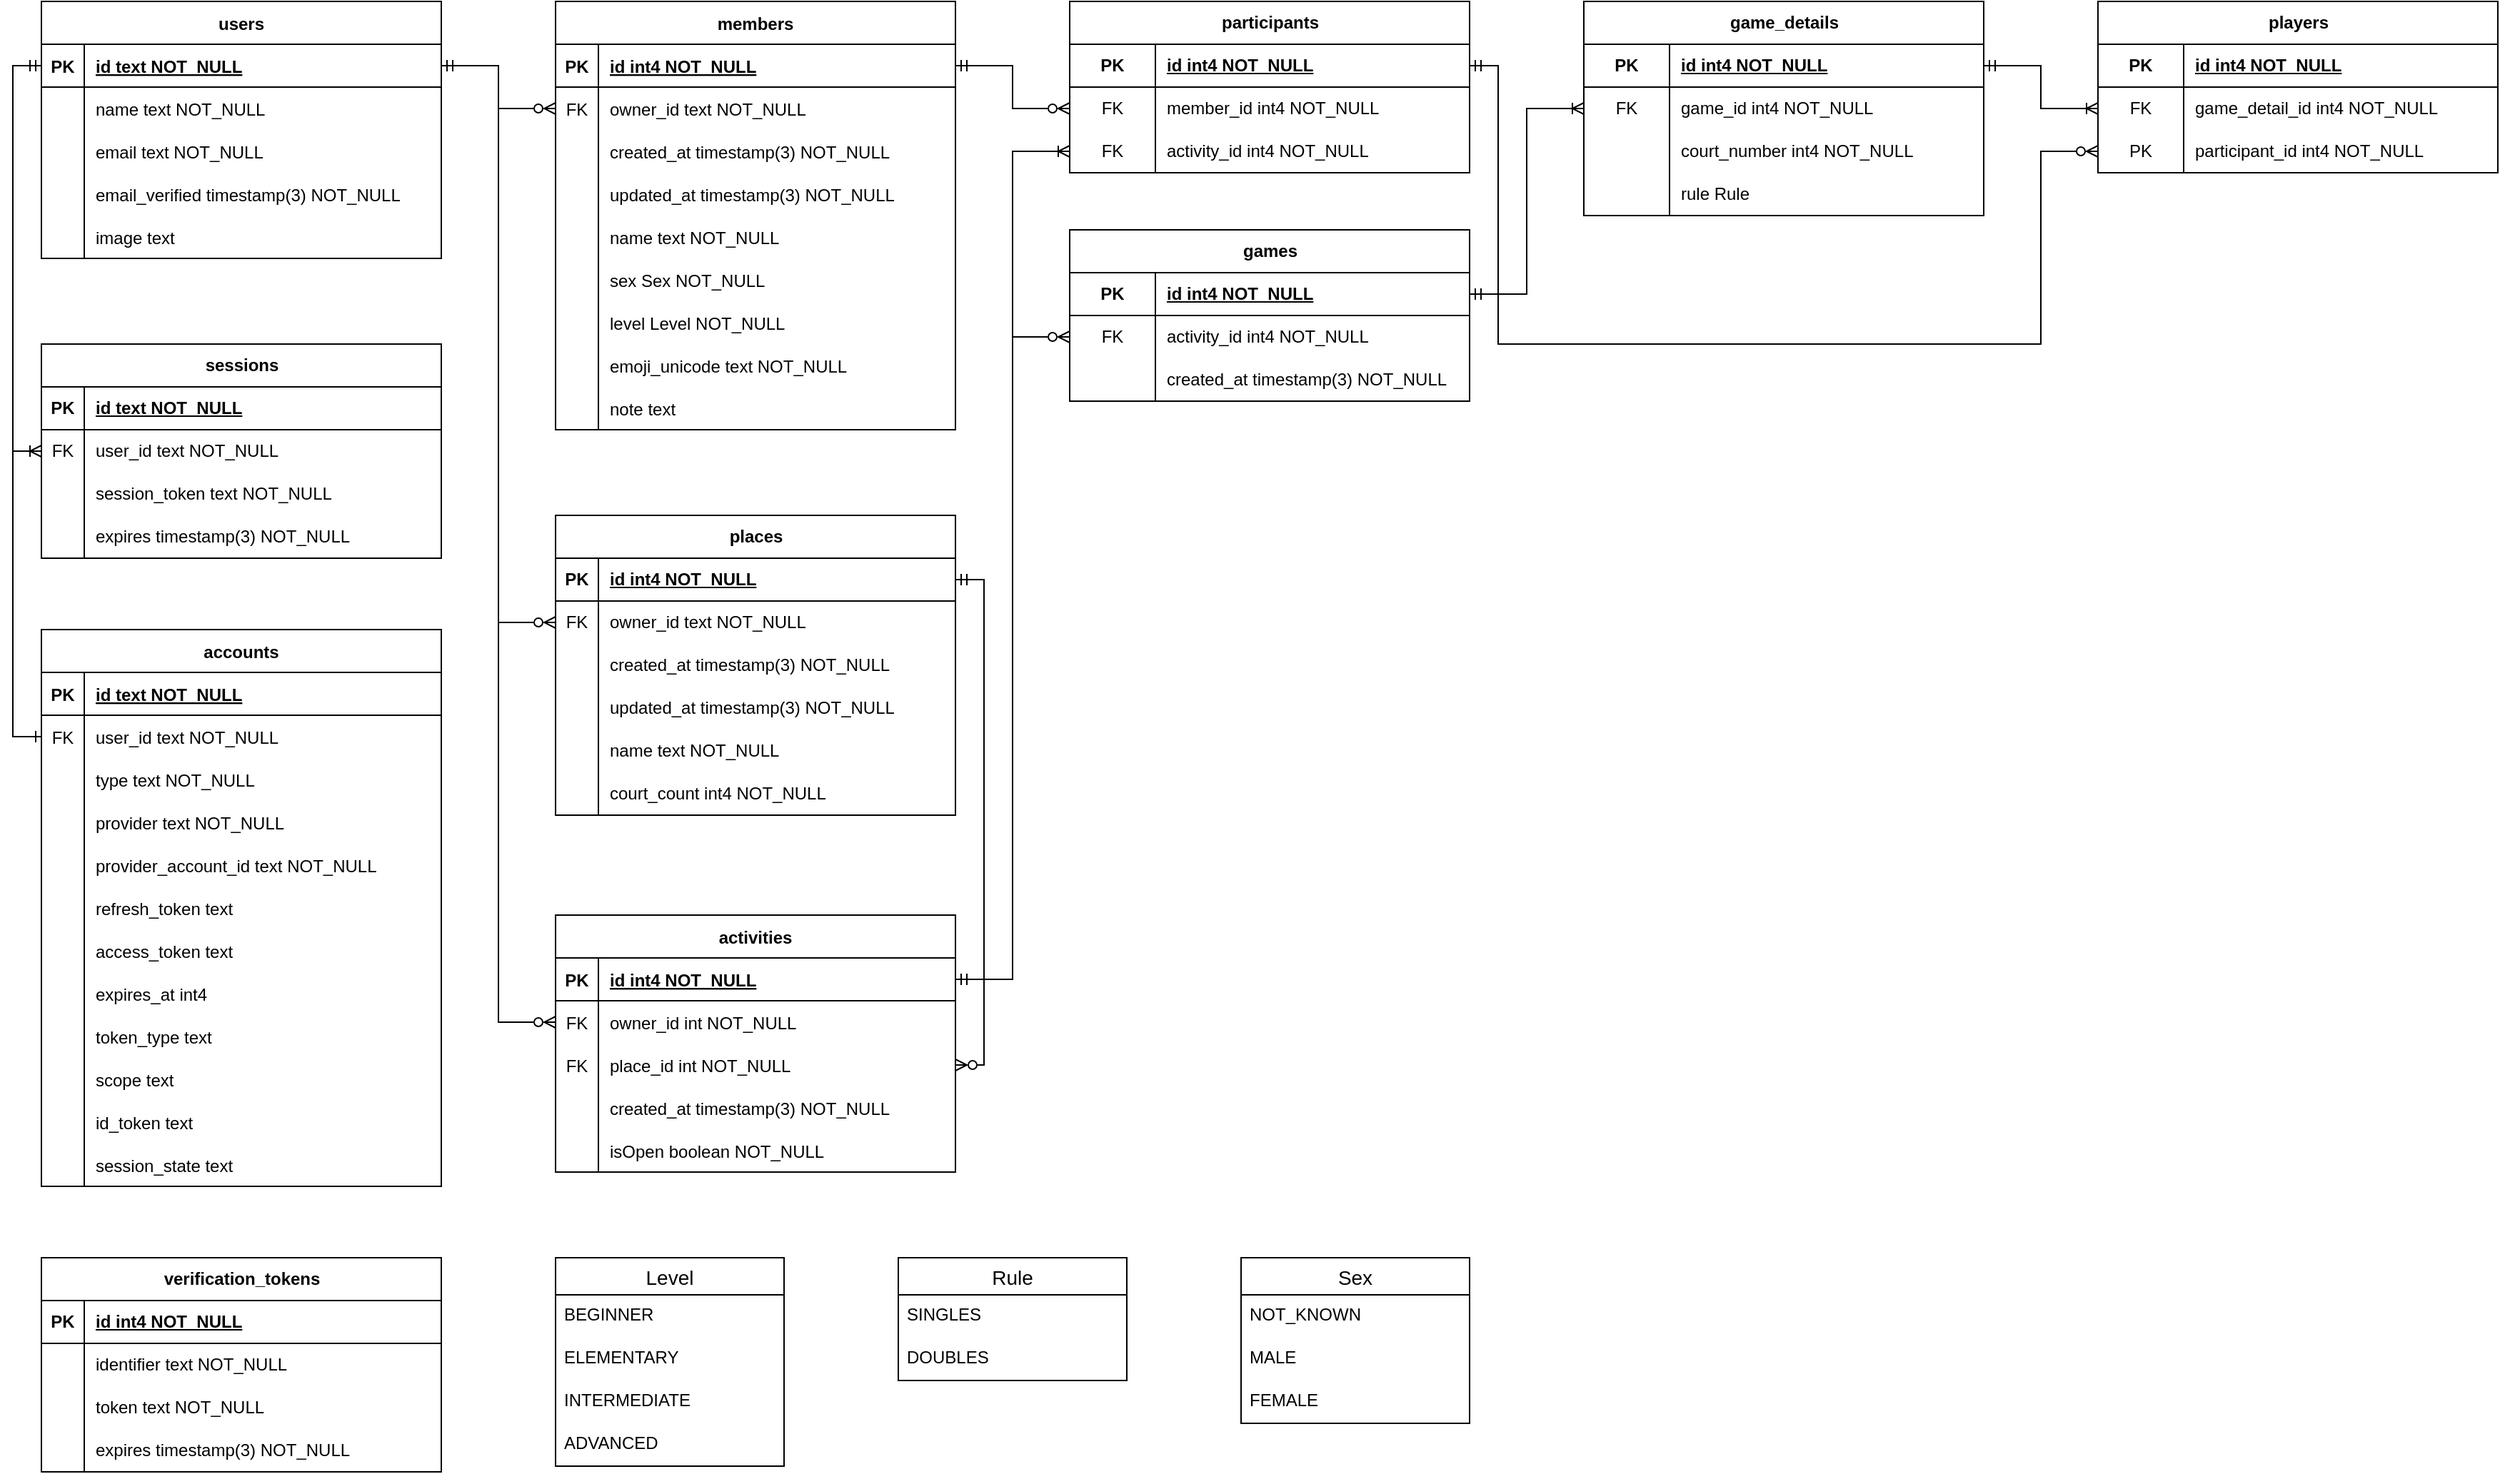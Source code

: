 <mxfile version="22.1.16" type="device">
  <diagram id="R2lEEEUBdFMjLlhIrx00" name="ER diagram">
    <mxGraphModel dx="2924" dy="1214" grid="1" gridSize="10" guides="1" tooltips="1" connect="1" arrows="1" fold="1" page="1" pageScale="1" pageWidth="850" pageHeight="1100" math="0" shadow="0" extFonts="Permanent Marker^https://fonts.googleapis.com/css?family=Permanent+Marker">
      <root>
        <mxCell id="0" />
        <mxCell id="1" parent="0" />
        <mxCell id="C-vyLk0tnHw3VtMMgP7b-2" value="members" style="shape=table;startSize=30;container=1;collapsible=1;childLayout=tableLayout;fixedRows=1;rowLines=0;fontStyle=1;align=center;resizeLast=1;" parent="1" vertex="1">
          <mxGeometry x="-400" y="40" width="280" height="300" as="geometry">
            <mxRectangle x="450" y="112" width="90" height="30" as="alternateBounds" />
          </mxGeometry>
        </mxCell>
        <mxCell id="C-vyLk0tnHw3VtMMgP7b-3" value="" style="shape=partialRectangle;collapsible=0;dropTarget=0;pointerEvents=0;fillColor=none;points=[[0,0.5],[1,0.5]];portConstraint=eastwest;top=0;left=0;right=0;bottom=1;" parent="C-vyLk0tnHw3VtMMgP7b-2" vertex="1">
          <mxGeometry y="30" width="280" height="30" as="geometry" />
        </mxCell>
        <mxCell id="C-vyLk0tnHw3VtMMgP7b-4" value="PK" style="shape=partialRectangle;overflow=hidden;connectable=0;fillColor=none;top=0;left=0;bottom=0;right=0;fontStyle=1;" parent="C-vyLk0tnHw3VtMMgP7b-3" vertex="1">
          <mxGeometry width="30" height="30" as="geometry">
            <mxRectangle width="30" height="30" as="alternateBounds" />
          </mxGeometry>
        </mxCell>
        <mxCell id="C-vyLk0tnHw3VtMMgP7b-5" value="id int4 NOT_NULL" style="shape=partialRectangle;overflow=hidden;connectable=0;fillColor=none;top=0;left=0;bottom=0;right=0;align=left;spacingLeft=6;fontStyle=5;" parent="C-vyLk0tnHw3VtMMgP7b-3" vertex="1">
          <mxGeometry x="30" width="250" height="30" as="geometry">
            <mxRectangle width="250" height="30" as="alternateBounds" />
          </mxGeometry>
        </mxCell>
        <mxCell id="C-vyLk0tnHw3VtMMgP7b-6" value="" style="shape=partialRectangle;collapsible=0;dropTarget=0;pointerEvents=0;fillColor=none;points=[[0,0.5],[1,0.5]];portConstraint=eastwest;top=0;left=0;right=0;bottom=0;" parent="C-vyLk0tnHw3VtMMgP7b-2" vertex="1">
          <mxGeometry y="60" width="280" height="30" as="geometry" />
        </mxCell>
        <mxCell id="C-vyLk0tnHw3VtMMgP7b-7" value="FK" style="shape=partialRectangle;overflow=hidden;connectable=0;fillColor=none;top=0;left=0;bottom=0;right=0;" parent="C-vyLk0tnHw3VtMMgP7b-6" vertex="1">
          <mxGeometry width="30" height="30" as="geometry">
            <mxRectangle width="30" height="30" as="alternateBounds" />
          </mxGeometry>
        </mxCell>
        <mxCell id="C-vyLk0tnHw3VtMMgP7b-8" value="owner_id text NOT_NULL" style="shape=partialRectangle;overflow=hidden;connectable=0;fillColor=none;top=0;left=0;bottom=0;right=0;align=left;spacingLeft=6;" parent="C-vyLk0tnHw3VtMMgP7b-6" vertex="1">
          <mxGeometry x="30" width="250" height="30" as="geometry">
            <mxRectangle width="250" height="30" as="alternateBounds" />
          </mxGeometry>
        </mxCell>
        <mxCell id="C-vyLk0tnHw3VtMMgP7b-9" value="" style="shape=partialRectangle;collapsible=0;dropTarget=0;pointerEvents=0;fillColor=none;points=[[0,0.5],[1,0.5]];portConstraint=eastwest;top=0;left=0;right=0;bottom=0;" parent="C-vyLk0tnHw3VtMMgP7b-2" vertex="1">
          <mxGeometry y="90" width="280" height="30" as="geometry" />
        </mxCell>
        <mxCell id="C-vyLk0tnHw3VtMMgP7b-10" value="" style="shape=partialRectangle;overflow=hidden;connectable=0;fillColor=none;top=0;left=0;bottom=0;right=0;" parent="C-vyLk0tnHw3VtMMgP7b-9" vertex="1">
          <mxGeometry width="30" height="30" as="geometry">
            <mxRectangle width="30" height="30" as="alternateBounds" />
          </mxGeometry>
        </mxCell>
        <mxCell id="C-vyLk0tnHw3VtMMgP7b-11" value="created_at timestamp(3) NOT_NULL" style="shape=partialRectangle;overflow=hidden;connectable=0;fillColor=none;top=0;left=0;bottom=0;right=0;align=left;spacingLeft=6;" parent="C-vyLk0tnHw3VtMMgP7b-9" vertex="1">
          <mxGeometry x="30" width="250" height="30" as="geometry">
            <mxRectangle width="250" height="30" as="alternateBounds" />
          </mxGeometry>
        </mxCell>
        <mxCell id="u5cqmG_tWBFBTfgBJCqa-31" value="" style="shape=partialRectangle;collapsible=0;dropTarget=0;pointerEvents=0;fillColor=none;points=[[0,0.5],[1,0.5]];portConstraint=eastwest;top=0;left=0;right=0;bottom=0;" parent="C-vyLk0tnHw3VtMMgP7b-2" vertex="1">
          <mxGeometry y="120" width="280" height="30" as="geometry" />
        </mxCell>
        <mxCell id="u5cqmG_tWBFBTfgBJCqa-32" value="" style="shape=partialRectangle;overflow=hidden;connectable=0;fillColor=none;top=0;left=0;bottom=0;right=0;" parent="u5cqmG_tWBFBTfgBJCqa-31" vertex="1">
          <mxGeometry width="30" height="30" as="geometry">
            <mxRectangle width="30" height="30" as="alternateBounds" />
          </mxGeometry>
        </mxCell>
        <mxCell id="u5cqmG_tWBFBTfgBJCqa-33" value="updated_at timestamp(3) NOT_NULL" style="shape=partialRectangle;overflow=hidden;connectable=0;fillColor=none;top=0;left=0;bottom=0;right=0;align=left;spacingLeft=6;" parent="u5cqmG_tWBFBTfgBJCqa-31" vertex="1">
          <mxGeometry x="30" width="250" height="30" as="geometry">
            <mxRectangle width="250" height="30" as="alternateBounds" />
          </mxGeometry>
        </mxCell>
        <mxCell id="u5cqmG_tWBFBTfgBJCqa-34" value="" style="shape=partialRectangle;collapsible=0;dropTarget=0;pointerEvents=0;fillColor=none;points=[[0,0.5],[1,0.5]];portConstraint=eastwest;top=0;left=0;right=0;bottom=0;" parent="C-vyLk0tnHw3VtMMgP7b-2" vertex="1">
          <mxGeometry y="150" width="280" height="30" as="geometry" />
        </mxCell>
        <mxCell id="u5cqmG_tWBFBTfgBJCqa-35" value="" style="shape=partialRectangle;overflow=hidden;connectable=0;fillColor=none;top=0;left=0;bottom=0;right=0;" parent="u5cqmG_tWBFBTfgBJCqa-34" vertex="1">
          <mxGeometry width="30" height="30" as="geometry">
            <mxRectangle width="30" height="30" as="alternateBounds" />
          </mxGeometry>
        </mxCell>
        <mxCell id="u5cqmG_tWBFBTfgBJCqa-36" value="name text NOT_NULL" style="shape=partialRectangle;overflow=hidden;connectable=0;fillColor=none;top=0;left=0;bottom=0;right=0;align=left;spacingLeft=6;" parent="u5cqmG_tWBFBTfgBJCqa-34" vertex="1">
          <mxGeometry x="30" width="250" height="30" as="geometry">
            <mxRectangle width="250" height="30" as="alternateBounds" />
          </mxGeometry>
        </mxCell>
        <mxCell id="u5cqmG_tWBFBTfgBJCqa-43" value="" style="shape=partialRectangle;collapsible=0;dropTarget=0;pointerEvents=0;fillColor=none;points=[[0,0.5],[1,0.5]];portConstraint=eastwest;top=0;left=0;right=0;bottom=0;" parent="C-vyLk0tnHw3VtMMgP7b-2" vertex="1">
          <mxGeometry y="180" width="280" height="30" as="geometry" />
        </mxCell>
        <mxCell id="u5cqmG_tWBFBTfgBJCqa-44" value="" style="shape=partialRectangle;overflow=hidden;connectable=0;fillColor=none;top=0;left=0;bottom=0;right=0;" parent="u5cqmG_tWBFBTfgBJCqa-43" vertex="1">
          <mxGeometry width="30" height="30" as="geometry">
            <mxRectangle width="30" height="30" as="alternateBounds" />
          </mxGeometry>
        </mxCell>
        <mxCell id="u5cqmG_tWBFBTfgBJCqa-45" value="sex Sex NOT_NULL" style="shape=partialRectangle;overflow=hidden;connectable=0;fillColor=none;top=0;left=0;bottom=0;right=0;align=left;spacingLeft=6;" parent="u5cqmG_tWBFBTfgBJCqa-43" vertex="1">
          <mxGeometry x="30" width="250" height="30" as="geometry">
            <mxRectangle width="250" height="30" as="alternateBounds" />
          </mxGeometry>
        </mxCell>
        <mxCell id="u5cqmG_tWBFBTfgBJCqa-46" value="" style="shape=partialRectangle;collapsible=0;dropTarget=0;pointerEvents=0;fillColor=none;points=[[0,0.5],[1,0.5]];portConstraint=eastwest;top=0;left=0;right=0;bottom=0;" parent="C-vyLk0tnHw3VtMMgP7b-2" vertex="1">
          <mxGeometry y="210" width="280" height="30" as="geometry" />
        </mxCell>
        <mxCell id="u5cqmG_tWBFBTfgBJCqa-47" value="                      " style="shape=partialRectangle;overflow=hidden;connectable=0;fillColor=none;top=0;left=0;bottom=0;right=0;" parent="u5cqmG_tWBFBTfgBJCqa-46" vertex="1">
          <mxGeometry width="30" height="30" as="geometry">
            <mxRectangle width="30" height="30" as="alternateBounds" />
          </mxGeometry>
        </mxCell>
        <mxCell id="u5cqmG_tWBFBTfgBJCqa-48" value="level Level NOT_NULL" style="shape=partialRectangle;overflow=hidden;connectable=0;fillColor=none;top=0;left=0;bottom=0;right=0;align=left;spacingLeft=6;" parent="u5cqmG_tWBFBTfgBJCqa-46" vertex="1">
          <mxGeometry x="30" width="250" height="30" as="geometry">
            <mxRectangle width="250" height="30" as="alternateBounds" />
          </mxGeometry>
        </mxCell>
        <mxCell id="u5cqmG_tWBFBTfgBJCqa-49" value="" style="shape=partialRectangle;collapsible=0;dropTarget=0;pointerEvents=0;fillColor=none;points=[[0,0.5],[1,0.5]];portConstraint=eastwest;top=0;left=0;right=0;bottom=0;" parent="C-vyLk0tnHw3VtMMgP7b-2" vertex="1">
          <mxGeometry y="240" width="280" height="30" as="geometry" />
        </mxCell>
        <mxCell id="u5cqmG_tWBFBTfgBJCqa-50" value="                      " style="shape=partialRectangle;overflow=hidden;connectable=0;fillColor=none;top=0;left=0;bottom=0;right=0;" parent="u5cqmG_tWBFBTfgBJCqa-49" vertex="1">
          <mxGeometry width="30" height="30" as="geometry">
            <mxRectangle width="30" height="30" as="alternateBounds" />
          </mxGeometry>
        </mxCell>
        <mxCell id="u5cqmG_tWBFBTfgBJCqa-51" value="emoji_unicode text NOT_NULL" style="shape=partialRectangle;overflow=hidden;connectable=0;fillColor=none;top=0;left=0;bottom=0;right=0;align=left;spacingLeft=6;" parent="u5cqmG_tWBFBTfgBJCqa-49" vertex="1">
          <mxGeometry x="30" width="250" height="30" as="geometry">
            <mxRectangle width="250" height="30" as="alternateBounds" />
          </mxGeometry>
        </mxCell>
        <mxCell id="u5cqmG_tWBFBTfgBJCqa-52" value="" style="shape=partialRectangle;collapsible=0;dropTarget=0;pointerEvents=0;fillColor=none;points=[[0,0.5],[1,0.5]];portConstraint=eastwest;top=0;left=0;right=0;bottom=0;" parent="C-vyLk0tnHw3VtMMgP7b-2" vertex="1">
          <mxGeometry y="270" width="280" height="30" as="geometry" />
        </mxCell>
        <mxCell id="u5cqmG_tWBFBTfgBJCqa-53" value="                      " style="shape=partialRectangle;overflow=hidden;connectable=0;fillColor=none;top=0;left=0;bottom=0;right=0;" parent="u5cqmG_tWBFBTfgBJCqa-52" vertex="1">
          <mxGeometry width="30" height="30" as="geometry">
            <mxRectangle width="30" height="30" as="alternateBounds" />
          </mxGeometry>
        </mxCell>
        <mxCell id="u5cqmG_tWBFBTfgBJCqa-54" value="note text" style="shape=partialRectangle;overflow=hidden;connectable=0;fillColor=none;top=0;left=0;bottom=0;right=0;align=left;spacingLeft=6;" parent="u5cqmG_tWBFBTfgBJCqa-52" vertex="1">
          <mxGeometry x="30" width="250" height="30" as="geometry">
            <mxRectangle width="250" height="30" as="alternateBounds" />
          </mxGeometry>
        </mxCell>
        <mxCell id="C-vyLk0tnHw3VtMMgP7b-13" value="activities" style="shape=table;startSize=30;container=1;collapsible=1;childLayout=tableLayout;fixedRows=1;rowLines=0;fontStyle=1;align=center;resizeLast=1;" parent="1" vertex="1">
          <mxGeometry x="-400" y="680" width="280" height="180" as="geometry" />
        </mxCell>
        <mxCell id="C-vyLk0tnHw3VtMMgP7b-14" value="" style="shape=partialRectangle;collapsible=0;dropTarget=0;pointerEvents=0;fillColor=none;points=[[0,0.5],[1,0.5]];portConstraint=eastwest;top=0;left=0;right=0;bottom=1;" parent="C-vyLk0tnHw3VtMMgP7b-13" vertex="1">
          <mxGeometry y="30" width="280" height="30" as="geometry" />
        </mxCell>
        <mxCell id="C-vyLk0tnHw3VtMMgP7b-15" value="PK" style="shape=partialRectangle;overflow=hidden;connectable=0;fillColor=none;top=0;left=0;bottom=0;right=0;fontStyle=1;" parent="C-vyLk0tnHw3VtMMgP7b-14" vertex="1">
          <mxGeometry width="30" height="30" as="geometry">
            <mxRectangle width="30" height="30" as="alternateBounds" />
          </mxGeometry>
        </mxCell>
        <mxCell id="C-vyLk0tnHw3VtMMgP7b-16" value="id int4 NOT_NULL" style="shape=partialRectangle;overflow=hidden;connectable=0;fillColor=none;top=0;left=0;bottom=0;right=0;align=left;spacingLeft=6;fontStyle=5;" parent="C-vyLk0tnHw3VtMMgP7b-14" vertex="1">
          <mxGeometry x="30" width="250" height="30" as="geometry">
            <mxRectangle width="250" height="30" as="alternateBounds" />
          </mxGeometry>
        </mxCell>
        <mxCell id="is-GQDFoZjigtv_3MMYg-4" style="shape=partialRectangle;collapsible=0;dropTarget=0;pointerEvents=0;fillColor=none;points=[[0,0.5],[1,0.5]];portConstraint=eastwest;top=0;left=0;right=0;bottom=0;" parent="C-vyLk0tnHw3VtMMgP7b-13" vertex="1">
          <mxGeometry y="60" width="280" height="30" as="geometry" />
        </mxCell>
        <mxCell id="is-GQDFoZjigtv_3MMYg-5" value="FK" style="shape=partialRectangle;overflow=hidden;connectable=0;fillColor=none;top=0;left=0;bottom=0;right=0;" parent="is-GQDFoZjigtv_3MMYg-4" vertex="1">
          <mxGeometry width="30" height="30" as="geometry">
            <mxRectangle width="30" height="30" as="alternateBounds" />
          </mxGeometry>
        </mxCell>
        <mxCell id="is-GQDFoZjigtv_3MMYg-6" value="owner_id int NOT_NULL" style="shape=partialRectangle;overflow=hidden;connectable=0;fillColor=none;top=0;left=0;bottom=0;right=0;align=left;spacingLeft=6;" parent="is-GQDFoZjigtv_3MMYg-4" vertex="1">
          <mxGeometry x="30" width="250" height="30" as="geometry">
            <mxRectangle width="250" height="30" as="alternateBounds" />
          </mxGeometry>
        </mxCell>
        <mxCell id="iWN5SQMYcbG_Ga-VdGgv-1" style="shape=partialRectangle;collapsible=0;dropTarget=0;pointerEvents=0;fillColor=none;points=[[0,0.5],[1,0.5]];portConstraint=eastwest;top=0;left=0;right=0;bottom=0;" parent="C-vyLk0tnHw3VtMMgP7b-13" vertex="1">
          <mxGeometry y="90" width="280" height="30" as="geometry" />
        </mxCell>
        <mxCell id="iWN5SQMYcbG_Ga-VdGgv-2" value="FK" style="shape=partialRectangle;overflow=hidden;connectable=0;fillColor=none;top=0;left=0;bottom=0;right=0;" parent="iWN5SQMYcbG_Ga-VdGgv-1" vertex="1">
          <mxGeometry width="30" height="30" as="geometry">
            <mxRectangle width="30" height="30" as="alternateBounds" />
          </mxGeometry>
        </mxCell>
        <mxCell id="iWN5SQMYcbG_Ga-VdGgv-3" value="place_id int NOT_NULL" style="shape=partialRectangle;overflow=hidden;connectable=0;fillColor=none;top=0;left=0;bottom=0;right=0;align=left;spacingLeft=6;" parent="iWN5SQMYcbG_Ga-VdGgv-1" vertex="1">
          <mxGeometry x="30" width="250" height="30" as="geometry">
            <mxRectangle width="250" height="30" as="alternateBounds" />
          </mxGeometry>
        </mxCell>
        <mxCell id="C-vyLk0tnHw3VtMMgP7b-20" value="" style="shape=partialRectangle;collapsible=0;dropTarget=0;pointerEvents=0;fillColor=none;points=[[0,0.5],[1,0.5]];portConstraint=eastwest;top=0;left=0;right=0;bottom=0;" parent="C-vyLk0tnHw3VtMMgP7b-13" vertex="1">
          <mxGeometry y="120" width="280" height="30" as="geometry" />
        </mxCell>
        <mxCell id="C-vyLk0tnHw3VtMMgP7b-21" value="" style="shape=partialRectangle;overflow=hidden;connectable=0;fillColor=none;top=0;left=0;bottom=0;right=0;" parent="C-vyLk0tnHw3VtMMgP7b-20" vertex="1">
          <mxGeometry width="30" height="30" as="geometry">
            <mxRectangle width="30" height="30" as="alternateBounds" />
          </mxGeometry>
        </mxCell>
        <mxCell id="C-vyLk0tnHw3VtMMgP7b-22" value="created_at timestamp(3) NOT_NULL" style="shape=partialRectangle;overflow=hidden;connectable=0;fillColor=none;top=0;left=0;bottom=0;right=0;align=left;spacingLeft=6;" parent="C-vyLk0tnHw3VtMMgP7b-20" vertex="1">
          <mxGeometry x="30" width="250" height="30" as="geometry">
            <mxRectangle width="250" height="30" as="alternateBounds" />
          </mxGeometry>
        </mxCell>
        <mxCell id="is-GQDFoZjigtv_3MMYg-1" style="shape=partialRectangle;collapsible=0;dropTarget=0;pointerEvents=0;fillColor=none;points=[[0,0.5],[1,0.5]];portConstraint=eastwest;top=0;left=0;right=0;bottom=0;" parent="C-vyLk0tnHw3VtMMgP7b-13" vertex="1">
          <mxGeometry y="150" width="280" height="30" as="geometry" />
        </mxCell>
        <mxCell id="is-GQDFoZjigtv_3MMYg-2" style="shape=partialRectangle;overflow=hidden;connectable=0;fillColor=none;top=0;left=0;bottom=0;right=0;" parent="is-GQDFoZjigtv_3MMYg-1" vertex="1">
          <mxGeometry width="30" height="30" as="geometry">
            <mxRectangle width="30" height="30" as="alternateBounds" />
          </mxGeometry>
        </mxCell>
        <mxCell id="is-GQDFoZjigtv_3MMYg-3" value="isOpen boolean NOT_NULL" style="shape=partialRectangle;overflow=hidden;connectable=0;fillColor=none;top=0;left=0;bottom=0;right=0;align=left;spacingLeft=6;" parent="is-GQDFoZjigtv_3MMYg-1" vertex="1">
          <mxGeometry x="30" width="250" height="30" as="geometry">
            <mxRectangle width="250" height="30" as="alternateBounds" />
          </mxGeometry>
        </mxCell>
        <mxCell id="C-vyLk0tnHw3VtMMgP7b-23" value="users" style="shape=table;startSize=30;container=1;collapsible=1;childLayout=tableLayout;fixedRows=1;rowLines=0;fontStyle=1;align=center;resizeLast=1;" parent="1" vertex="1">
          <mxGeometry x="-760" y="40" width="280" height="180" as="geometry" />
        </mxCell>
        <mxCell id="C-vyLk0tnHw3VtMMgP7b-24" value="" style="shape=partialRectangle;collapsible=0;dropTarget=0;pointerEvents=0;fillColor=none;points=[[0,0.5],[1,0.5]];portConstraint=eastwest;top=0;left=0;right=0;bottom=1;" parent="C-vyLk0tnHw3VtMMgP7b-23" vertex="1">
          <mxGeometry y="30" width="280" height="30" as="geometry" />
        </mxCell>
        <mxCell id="C-vyLk0tnHw3VtMMgP7b-25" value="PK" style="shape=partialRectangle;overflow=hidden;connectable=0;fillColor=none;top=0;left=0;bottom=0;right=0;fontStyle=1;" parent="C-vyLk0tnHw3VtMMgP7b-24" vertex="1">
          <mxGeometry width="30" height="30" as="geometry">
            <mxRectangle width="30" height="30" as="alternateBounds" />
          </mxGeometry>
        </mxCell>
        <mxCell id="C-vyLk0tnHw3VtMMgP7b-26" value="id text NOT_NULL" style="shape=partialRectangle;overflow=hidden;connectable=0;fillColor=none;top=0;left=0;bottom=0;right=0;align=left;spacingLeft=6;fontStyle=5;" parent="C-vyLk0tnHw3VtMMgP7b-24" vertex="1">
          <mxGeometry x="30" width="250" height="30" as="geometry">
            <mxRectangle width="250" height="30" as="alternateBounds" />
          </mxGeometry>
        </mxCell>
        <mxCell id="C-vyLk0tnHw3VtMMgP7b-27" value="" style="shape=partialRectangle;collapsible=0;dropTarget=0;pointerEvents=0;fillColor=none;points=[[0,0.5],[1,0.5]];portConstraint=eastwest;top=0;left=0;right=0;bottom=0;" parent="C-vyLk0tnHw3VtMMgP7b-23" vertex="1">
          <mxGeometry y="60" width="280" height="30" as="geometry" />
        </mxCell>
        <mxCell id="C-vyLk0tnHw3VtMMgP7b-28" value="" style="shape=partialRectangle;overflow=hidden;connectable=0;fillColor=none;top=0;left=0;bottom=0;right=0;" parent="C-vyLk0tnHw3VtMMgP7b-27" vertex="1">
          <mxGeometry width="30" height="30" as="geometry">
            <mxRectangle width="30" height="30" as="alternateBounds" />
          </mxGeometry>
        </mxCell>
        <mxCell id="C-vyLk0tnHw3VtMMgP7b-29" value="name text NOT_NULL" style="shape=partialRectangle;overflow=hidden;connectable=0;fillColor=none;top=0;left=0;bottom=0;right=0;align=left;spacingLeft=6;" parent="C-vyLk0tnHw3VtMMgP7b-27" vertex="1">
          <mxGeometry x="30" width="250" height="30" as="geometry">
            <mxRectangle width="250" height="30" as="alternateBounds" />
          </mxGeometry>
        </mxCell>
        <mxCell id="u5cqmG_tWBFBTfgBJCqa-172" value="" style="shape=partialRectangle;collapsible=0;dropTarget=0;pointerEvents=0;fillColor=none;points=[[0,0.5],[1,0.5]];portConstraint=eastwest;top=0;left=0;right=0;bottom=0;" parent="C-vyLk0tnHw3VtMMgP7b-23" vertex="1">
          <mxGeometry y="90" width="280" height="30" as="geometry" />
        </mxCell>
        <mxCell id="u5cqmG_tWBFBTfgBJCqa-173" value="" style="shape=partialRectangle;overflow=hidden;connectable=0;fillColor=none;top=0;left=0;bottom=0;right=0;" parent="u5cqmG_tWBFBTfgBJCqa-172" vertex="1">
          <mxGeometry width="30" height="30" as="geometry">
            <mxRectangle width="30" height="30" as="alternateBounds" />
          </mxGeometry>
        </mxCell>
        <mxCell id="u5cqmG_tWBFBTfgBJCqa-174" value="email text NOT_NULL" style="shape=partialRectangle;overflow=hidden;connectable=0;fillColor=none;top=0;left=0;bottom=0;right=0;align=left;spacingLeft=6;" parent="u5cqmG_tWBFBTfgBJCqa-172" vertex="1">
          <mxGeometry x="30" width="250" height="30" as="geometry">
            <mxRectangle width="250" height="30" as="alternateBounds" />
          </mxGeometry>
        </mxCell>
        <mxCell id="u5cqmG_tWBFBTfgBJCqa-175" value="" style="shape=partialRectangle;collapsible=0;dropTarget=0;pointerEvents=0;fillColor=none;points=[[0,0.5],[1,0.5]];portConstraint=eastwest;top=0;left=0;right=0;bottom=0;" parent="C-vyLk0tnHw3VtMMgP7b-23" vertex="1">
          <mxGeometry y="120" width="280" height="30" as="geometry" />
        </mxCell>
        <mxCell id="u5cqmG_tWBFBTfgBJCqa-176" value="" style="shape=partialRectangle;overflow=hidden;connectable=0;fillColor=none;top=0;left=0;bottom=0;right=0;" parent="u5cqmG_tWBFBTfgBJCqa-175" vertex="1">
          <mxGeometry width="30" height="30" as="geometry">
            <mxRectangle width="30" height="30" as="alternateBounds" />
          </mxGeometry>
        </mxCell>
        <mxCell id="u5cqmG_tWBFBTfgBJCqa-177" value="email_verified timestamp(3) NOT_NULL" style="shape=partialRectangle;overflow=hidden;connectable=0;fillColor=none;top=0;left=0;bottom=0;right=0;align=left;spacingLeft=6;" parent="u5cqmG_tWBFBTfgBJCqa-175" vertex="1">
          <mxGeometry x="30" width="250" height="30" as="geometry">
            <mxRectangle width="250" height="30" as="alternateBounds" />
          </mxGeometry>
        </mxCell>
        <mxCell id="u5cqmG_tWBFBTfgBJCqa-178" value="" style="shape=partialRectangle;collapsible=0;dropTarget=0;pointerEvents=0;fillColor=none;points=[[0,0.5],[1,0.5]];portConstraint=eastwest;top=0;left=0;right=0;bottom=0;" parent="C-vyLk0tnHw3VtMMgP7b-23" vertex="1">
          <mxGeometry y="150" width="280" height="30" as="geometry" />
        </mxCell>
        <mxCell id="u5cqmG_tWBFBTfgBJCqa-179" value="" style="shape=partialRectangle;overflow=hidden;connectable=0;fillColor=none;top=0;left=0;bottom=0;right=0;" parent="u5cqmG_tWBFBTfgBJCqa-178" vertex="1">
          <mxGeometry width="30" height="30" as="geometry">
            <mxRectangle width="30" height="30" as="alternateBounds" />
          </mxGeometry>
        </mxCell>
        <mxCell id="u5cqmG_tWBFBTfgBJCqa-180" value="image text" style="shape=partialRectangle;overflow=hidden;connectable=0;fillColor=none;top=0;left=0;bottom=0;right=0;align=left;spacingLeft=6;" parent="u5cqmG_tWBFBTfgBJCqa-178" vertex="1">
          <mxGeometry x="30" width="250" height="30" as="geometry">
            <mxRectangle width="250" height="30" as="alternateBounds" />
          </mxGeometry>
        </mxCell>
        <mxCell id="u5cqmG_tWBFBTfgBJCqa-71" value="places" style="shape=table;startSize=30;container=1;collapsible=1;childLayout=tableLayout;fixedRows=1;rowLines=0;fontStyle=1;align=center;resizeLast=1;html=1;" parent="1" vertex="1">
          <mxGeometry x="-400" y="400" width="280" height="210" as="geometry" />
        </mxCell>
        <mxCell id="u5cqmG_tWBFBTfgBJCqa-72" value="" style="shape=tableRow;horizontal=0;startSize=0;swimlaneHead=0;swimlaneBody=0;fillColor=none;collapsible=0;dropTarget=0;points=[[0,0.5],[1,0.5]];portConstraint=eastwest;top=0;left=0;right=0;bottom=1;" parent="u5cqmG_tWBFBTfgBJCqa-71" vertex="1">
          <mxGeometry y="30" width="280" height="30" as="geometry" />
        </mxCell>
        <mxCell id="u5cqmG_tWBFBTfgBJCqa-73" value="PK" style="shape=partialRectangle;connectable=0;fillColor=none;top=0;left=0;bottom=0;right=0;fontStyle=1;overflow=hidden;whiteSpace=wrap;html=1;" parent="u5cqmG_tWBFBTfgBJCqa-72" vertex="1">
          <mxGeometry width="30" height="30" as="geometry">
            <mxRectangle width="30" height="30" as="alternateBounds" />
          </mxGeometry>
        </mxCell>
        <mxCell id="u5cqmG_tWBFBTfgBJCqa-74" value="id int4 NOT_NULL" style="shape=partialRectangle;connectable=0;fillColor=none;top=0;left=0;bottom=0;right=0;align=left;spacingLeft=6;fontStyle=5;overflow=hidden;whiteSpace=wrap;html=1;" parent="u5cqmG_tWBFBTfgBJCqa-72" vertex="1">
          <mxGeometry x="30" width="250" height="30" as="geometry">
            <mxRectangle width="250" height="30" as="alternateBounds" />
          </mxGeometry>
        </mxCell>
        <mxCell id="u5cqmG_tWBFBTfgBJCqa-84" style="shape=tableRow;horizontal=0;startSize=0;swimlaneHead=0;swimlaneBody=0;fillColor=none;collapsible=0;dropTarget=0;points=[[0,0.5],[1,0.5]];portConstraint=eastwest;top=0;left=0;right=0;bottom=0;" parent="u5cqmG_tWBFBTfgBJCqa-71" vertex="1">
          <mxGeometry y="60" width="280" height="30" as="geometry" />
        </mxCell>
        <mxCell id="u5cqmG_tWBFBTfgBJCqa-85" value="FK" style="shape=partialRectangle;connectable=0;fillColor=none;top=0;left=0;bottom=0;right=0;editable=1;overflow=hidden;whiteSpace=wrap;html=1;" parent="u5cqmG_tWBFBTfgBJCqa-84" vertex="1">
          <mxGeometry width="30" height="30" as="geometry">
            <mxRectangle width="30" height="30" as="alternateBounds" />
          </mxGeometry>
        </mxCell>
        <mxCell id="u5cqmG_tWBFBTfgBJCqa-86" value="owner_id text NOT_NULL" style="shape=partialRectangle;connectable=0;fillColor=none;top=0;left=0;bottom=0;right=0;align=left;spacingLeft=6;overflow=hidden;whiteSpace=wrap;html=1;" parent="u5cqmG_tWBFBTfgBJCqa-84" vertex="1">
          <mxGeometry x="30" width="250" height="30" as="geometry">
            <mxRectangle width="250" height="30" as="alternateBounds" />
          </mxGeometry>
        </mxCell>
        <mxCell id="u5cqmG_tWBFBTfgBJCqa-75" value="" style="shape=tableRow;horizontal=0;startSize=0;swimlaneHead=0;swimlaneBody=0;fillColor=none;collapsible=0;dropTarget=0;points=[[0,0.5],[1,0.5]];portConstraint=eastwest;top=0;left=0;right=0;bottom=0;" parent="u5cqmG_tWBFBTfgBJCqa-71" vertex="1">
          <mxGeometry y="90" width="280" height="30" as="geometry" />
        </mxCell>
        <mxCell id="u5cqmG_tWBFBTfgBJCqa-76" value="" style="shape=partialRectangle;connectable=0;fillColor=none;top=0;left=0;bottom=0;right=0;editable=1;overflow=hidden;whiteSpace=wrap;html=1;" parent="u5cqmG_tWBFBTfgBJCqa-75" vertex="1">
          <mxGeometry width="30" height="30" as="geometry">
            <mxRectangle width="30" height="30" as="alternateBounds" />
          </mxGeometry>
        </mxCell>
        <mxCell id="u5cqmG_tWBFBTfgBJCqa-77" value="created_at timestamp(3) NOT_NULL" style="shape=partialRectangle;connectable=0;fillColor=none;top=0;left=0;bottom=0;right=0;align=left;spacingLeft=6;overflow=hidden;whiteSpace=wrap;html=1;" parent="u5cqmG_tWBFBTfgBJCqa-75" vertex="1">
          <mxGeometry x="30" width="250" height="30" as="geometry">
            <mxRectangle width="250" height="30" as="alternateBounds" />
          </mxGeometry>
        </mxCell>
        <mxCell id="u5cqmG_tWBFBTfgBJCqa-78" value="" style="shape=tableRow;horizontal=0;startSize=0;swimlaneHead=0;swimlaneBody=0;fillColor=none;collapsible=0;dropTarget=0;points=[[0,0.5],[1,0.5]];portConstraint=eastwest;top=0;left=0;right=0;bottom=0;" parent="u5cqmG_tWBFBTfgBJCqa-71" vertex="1">
          <mxGeometry y="120" width="280" height="30" as="geometry" />
        </mxCell>
        <mxCell id="u5cqmG_tWBFBTfgBJCqa-79" value="" style="shape=partialRectangle;connectable=0;fillColor=none;top=0;left=0;bottom=0;right=0;editable=1;overflow=hidden;whiteSpace=wrap;html=1;" parent="u5cqmG_tWBFBTfgBJCqa-78" vertex="1">
          <mxGeometry width="30" height="30" as="geometry">
            <mxRectangle width="30" height="30" as="alternateBounds" />
          </mxGeometry>
        </mxCell>
        <mxCell id="u5cqmG_tWBFBTfgBJCqa-80" value="updated_at timestamp(3) NOT_NULL" style="shape=partialRectangle;connectable=0;fillColor=none;top=0;left=0;bottom=0;right=0;align=left;spacingLeft=6;overflow=hidden;whiteSpace=wrap;html=1;" parent="u5cqmG_tWBFBTfgBJCqa-78" vertex="1">
          <mxGeometry x="30" width="250" height="30" as="geometry">
            <mxRectangle width="250" height="30" as="alternateBounds" />
          </mxGeometry>
        </mxCell>
        <mxCell id="u5cqmG_tWBFBTfgBJCqa-81" value="" style="shape=tableRow;horizontal=0;startSize=0;swimlaneHead=0;swimlaneBody=0;fillColor=none;collapsible=0;dropTarget=0;points=[[0,0.5],[1,0.5]];portConstraint=eastwest;top=0;left=0;right=0;bottom=0;" parent="u5cqmG_tWBFBTfgBJCqa-71" vertex="1">
          <mxGeometry y="150" width="280" height="30" as="geometry" />
        </mxCell>
        <mxCell id="u5cqmG_tWBFBTfgBJCqa-82" value="" style="shape=partialRectangle;connectable=0;fillColor=none;top=0;left=0;bottom=0;right=0;editable=1;overflow=hidden;whiteSpace=wrap;html=1;" parent="u5cqmG_tWBFBTfgBJCqa-81" vertex="1">
          <mxGeometry width="30" height="30" as="geometry">
            <mxRectangle width="30" height="30" as="alternateBounds" />
          </mxGeometry>
        </mxCell>
        <mxCell id="u5cqmG_tWBFBTfgBJCqa-83" value="name text NOT_NULL" style="shape=partialRectangle;connectable=0;fillColor=none;top=0;left=0;bottom=0;right=0;align=left;spacingLeft=6;overflow=hidden;whiteSpace=wrap;html=1;" parent="u5cqmG_tWBFBTfgBJCqa-81" vertex="1">
          <mxGeometry x="30" width="250" height="30" as="geometry">
            <mxRectangle width="250" height="30" as="alternateBounds" />
          </mxGeometry>
        </mxCell>
        <mxCell id="u5cqmG_tWBFBTfgBJCqa-87" value="" style="shape=tableRow;horizontal=0;startSize=0;swimlaneHead=0;swimlaneBody=0;fillColor=none;collapsible=0;dropTarget=0;points=[[0,0.5],[1,0.5]];portConstraint=eastwest;top=0;left=0;right=0;bottom=0;" parent="u5cqmG_tWBFBTfgBJCqa-71" vertex="1">
          <mxGeometry y="180" width="280" height="30" as="geometry" />
        </mxCell>
        <mxCell id="u5cqmG_tWBFBTfgBJCqa-88" value="" style="shape=partialRectangle;connectable=0;fillColor=none;top=0;left=0;bottom=0;right=0;editable=1;overflow=hidden;whiteSpace=wrap;html=1;" parent="u5cqmG_tWBFBTfgBJCqa-87" vertex="1">
          <mxGeometry width="30" height="30" as="geometry">
            <mxRectangle width="30" height="30" as="alternateBounds" />
          </mxGeometry>
        </mxCell>
        <mxCell id="u5cqmG_tWBFBTfgBJCqa-89" value="court_count int4 NOT_NULL" style="shape=partialRectangle;connectable=0;fillColor=none;top=0;left=0;bottom=0;right=0;align=left;spacingLeft=6;overflow=hidden;whiteSpace=wrap;html=1;" parent="u5cqmG_tWBFBTfgBJCqa-87" vertex="1">
          <mxGeometry x="30" width="250" height="30" as="geometry">
            <mxRectangle width="250" height="30" as="alternateBounds" />
          </mxGeometry>
        </mxCell>
        <mxCell id="u5cqmG_tWBFBTfgBJCqa-99" value="games" style="shape=table;startSize=30;container=1;collapsible=1;childLayout=tableLayout;fixedRows=1;rowLines=0;fontStyle=1;align=center;resizeLast=1;html=1;" parent="1" vertex="1">
          <mxGeometry x="-40" y="200" width="280" height="120" as="geometry" />
        </mxCell>
        <mxCell id="u5cqmG_tWBFBTfgBJCqa-109" value="" style="shape=tableRow;horizontal=0;startSize=0;swimlaneHead=0;swimlaneBody=0;fillColor=none;collapsible=0;dropTarget=0;points=[[0,0.5],[1,0.5]];portConstraint=eastwest;top=0;left=0;right=0;bottom=1;" parent="u5cqmG_tWBFBTfgBJCqa-99" vertex="1">
          <mxGeometry y="30" width="280" height="30" as="geometry" />
        </mxCell>
        <mxCell id="u5cqmG_tWBFBTfgBJCqa-110" value="&lt;b&gt;PK&lt;/b&gt;" style="shape=partialRectangle;connectable=0;fillColor=none;top=0;left=0;bottom=0;right=0;editable=1;overflow=hidden;whiteSpace=wrap;html=1;" parent="u5cqmG_tWBFBTfgBJCqa-109" vertex="1">
          <mxGeometry width="60" height="30" as="geometry">
            <mxRectangle width="60" height="30" as="alternateBounds" />
          </mxGeometry>
        </mxCell>
        <mxCell id="u5cqmG_tWBFBTfgBJCqa-111" value="&lt;u&gt;&lt;b&gt;id int4 NOT_NULL&lt;/b&gt;&lt;/u&gt;" style="shape=partialRectangle;connectable=0;fillColor=none;top=0;left=0;bottom=0;right=0;align=left;spacingLeft=6;overflow=hidden;whiteSpace=wrap;html=1;" parent="u5cqmG_tWBFBTfgBJCqa-109" vertex="1">
          <mxGeometry x="60" width="220" height="30" as="geometry">
            <mxRectangle width="220" height="30" as="alternateBounds" />
          </mxGeometry>
        </mxCell>
        <mxCell id="06XuVdMW8n1jg9MZ0KAT-9" value="" style="shape=tableRow;horizontal=0;startSize=0;swimlaneHead=0;swimlaneBody=0;fillColor=none;collapsible=0;dropTarget=0;points=[[0,0.5],[1,0.5]];portConstraint=eastwest;top=0;left=0;right=0;bottom=0;" vertex="1" parent="u5cqmG_tWBFBTfgBJCqa-99">
          <mxGeometry y="60" width="280" height="30" as="geometry" />
        </mxCell>
        <mxCell id="06XuVdMW8n1jg9MZ0KAT-10" value="FK" style="shape=partialRectangle;connectable=0;fillColor=none;top=0;left=0;bottom=0;right=0;editable=1;overflow=hidden;whiteSpace=wrap;html=1;" vertex="1" parent="06XuVdMW8n1jg9MZ0KAT-9">
          <mxGeometry width="60" height="30" as="geometry">
            <mxRectangle width="60" height="30" as="alternateBounds" />
          </mxGeometry>
        </mxCell>
        <mxCell id="06XuVdMW8n1jg9MZ0KAT-11" value="activity_id int4 NOT_NULL" style="shape=partialRectangle;connectable=0;fillColor=none;top=0;left=0;bottom=0;right=0;align=left;spacingLeft=6;overflow=hidden;whiteSpace=wrap;html=1;" vertex="1" parent="06XuVdMW8n1jg9MZ0KAT-9">
          <mxGeometry x="60" width="220" height="30" as="geometry">
            <mxRectangle width="220" height="30" as="alternateBounds" />
          </mxGeometry>
        </mxCell>
        <mxCell id="06XuVdMW8n1jg9MZ0KAT-6" value="" style="shape=tableRow;horizontal=0;startSize=0;swimlaneHead=0;swimlaneBody=0;fillColor=none;collapsible=0;dropTarget=0;points=[[0,0.5],[1,0.5]];portConstraint=eastwest;top=0;left=0;right=0;bottom=0;" vertex="1" parent="u5cqmG_tWBFBTfgBJCqa-99">
          <mxGeometry y="90" width="280" height="30" as="geometry" />
        </mxCell>
        <mxCell id="06XuVdMW8n1jg9MZ0KAT-7" value="" style="shape=partialRectangle;connectable=0;fillColor=none;top=0;left=0;bottom=0;right=0;editable=1;overflow=hidden;whiteSpace=wrap;html=1;" vertex="1" parent="06XuVdMW8n1jg9MZ0KAT-6">
          <mxGeometry width="60" height="30" as="geometry">
            <mxRectangle width="60" height="30" as="alternateBounds" />
          </mxGeometry>
        </mxCell>
        <mxCell id="06XuVdMW8n1jg9MZ0KAT-8" value="created_at timestamp(3) NOT_NULL" style="shape=partialRectangle;connectable=0;fillColor=none;top=0;left=0;bottom=0;right=0;align=left;spacingLeft=6;overflow=hidden;whiteSpace=wrap;html=1;" vertex="1" parent="06XuVdMW8n1jg9MZ0KAT-6">
          <mxGeometry x="60" width="220" height="30" as="geometry">
            <mxRectangle width="220" height="30" as="alternateBounds" />
          </mxGeometry>
        </mxCell>
        <mxCell id="u5cqmG_tWBFBTfgBJCqa-160" value="Level" style="swimlane;fontStyle=0;childLayout=stackLayout;horizontal=1;startSize=26;horizontalStack=0;resizeParent=1;resizeParentMax=0;resizeLast=0;collapsible=1;marginBottom=0;align=center;fontSize=14;" parent="1" vertex="1">
          <mxGeometry x="-400" y="920" width="160" height="146" as="geometry" />
        </mxCell>
        <mxCell id="u5cqmG_tWBFBTfgBJCqa-161" value="BEGINNER" style="text;strokeColor=none;fillColor=none;spacingLeft=4;spacingRight=4;overflow=hidden;rotatable=0;points=[[0,0.5],[1,0.5]];portConstraint=eastwest;fontSize=12;whiteSpace=wrap;html=1;" parent="u5cqmG_tWBFBTfgBJCqa-160" vertex="1">
          <mxGeometry y="26" width="160" height="30" as="geometry" />
        </mxCell>
        <mxCell id="u5cqmG_tWBFBTfgBJCqa-162" value="ELEMENTARY" style="text;strokeColor=none;fillColor=none;spacingLeft=4;spacingRight=4;overflow=hidden;rotatable=0;points=[[0,0.5],[1,0.5]];portConstraint=eastwest;fontSize=12;whiteSpace=wrap;html=1;" parent="u5cqmG_tWBFBTfgBJCqa-160" vertex="1">
          <mxGeometry y="56" width="160" height="30" as="geometry" />
        </mxCell>
        <mxCell id="u5cqmG_tWBFBTfgBJCqa-163" value="INTERMEDIATE" style="text;strokeColor=none;fillColor=none;spacingLeft=4;spacingRight=4;overflow=hidden;rotatable=0;points=[[0,0.5],[1,0.5]];portConstraint=eastwest;fontSize=12;whiteSpace=wrap;html=1;" parent="u5cqmG_tWBFBTfgBJCqa-160" vertex="1">
          <mxGeometry y="86" width="160" height="30" as="geometry" />
        </mxCell>
        <mxCell id="u5cqmG_tWBFBTfgBJCqa-165" value="ADVANCED" style="text;strokeColor=none;fillColor=none;spacingLeft=4;spacingRight=4;overflow=hidden;rotatable=0;points=[[0,0.5],[1,0.5]];portConstraint=eastwest;fontSize=12;whiteSpace=wrap;html=1;" parent="u5cqmG_tWBFBTfgBJCqa-160" vertex="1">
          <mxGeometry y="116" width="160" height="30" as="geometry" />
        </mxCell>
        <mxCell id="u5cqmG_tWBFBTfgBJCqa-166" value="Sex" style="swimlane;fontStyle=0;childLayout=stackLayout;horizontal=1;startSize=26;horizontalStack=0;resizeParent=1;resizeParentMax=0;resizeLast=0;collapsible=1;marginBottom=0;align=center;fontSize=14;" parent="1" vertex="1">
          <mxGeometry x="80" y="920" width="160" height="116" as="geometry" />
        </mxCell>
        <mxCell id="u5cqmG_tWBFBTfgBJCqa-167" value="NOT_KNOWN" style="text;strokeColor=none;fillColor=none;spacingLeft=4;spacingRight=4;overflow=hidden;rotatable=0;points=[[0,0.5],[1,0.5]];portConstraint=eastwest;fontSize=12;whiteSpace=wrap;html=1;" parent="u5cqmG_tWBFBTfgBJCqa-166" vertex="1">
          <mxGeometry y="26" width="160" height="30" as="geometry" />
        </mxCell>
        <mxCell id="u5cqmG_tWBFBTfgBJCqa-168" value="MALE" style="text;strokeColor=none;fillColor=none;spacingLeft=4;spacingRight=4;overflow=hidden;rotatable=0;points=[[0,0.5],[1,0.5]];portConstraint=eastwest;fontSize=12;whiteSpace=wrap;html=1;" parent="u5cqmG_tWBFBTfgBJCqa-166" vertex="1">
          <mxGeometry y="56" width="160" height="30" as="geometry" />
        </mxCell>
        <mxCell id="u5cqmG_tWBFBTfgBJCqa-169" value="FEMALE" style="text;strokeColor=none;fillColor=none;spacingLeft=4;spacingRight=4;overflow=hidden;rotatable=0;points=[[0,0.5],[1,0.5]];portConstraint=eastwest;fontSize=12;whiteSpace=wrap;html=1;" parent="u5cqmG_tWBFBTfgBJCqa-166" vertex="1">
          <mxGeometry y="86" width="160" height="30" as="geometry" />
        </mxCell>
        <mxCell id="u5cqmG_tWBFBTfgBJCqa-181" value="accounts" style="shape=table;startSize=30;container=1;collapsible=1;childLayout=tableLayout;fixedRows=1;rowLines=0;fontStyle=1;align=center;resizeLast=1;" parent="1" vertex="1">
          <mxGeometry x="-760" y="480" width="280" height="390" as="geometry" />
        </mxCell>
        <mxCell id="u5cqmG_tWBFBTfgBJCqa-182" value="" style="shape=partialRectangle;collapsible=0;dropTarget=0;pointerEvents=0;fillColor=none;points=[[0,0.5],[1,0.5]];portConstraint=eastwest;top=0;left=0;right=0;bottom=1;" parent="u5cqmG_tWBFBTfgBJCqa-181" vertex="1">
          <mxGeometry y="30" width="280" height="30" as="geometry" />
        </mxCell>
        <mxCell id="u5cqmG_tWBFBTfgBJCqa-183" value="PK" style="shape=partialRectangle;overflow=hidden;connectable=0;fillColor=none;top=0;left=0;bottom=0;right=0;fontStyle=1;" parent="u5cqmG_tWBFBTfgBJCqa-182" vertex="1">
          <mxGeometry width="30" height="30" as="geometry">
            <mxRectangle width="30" height="30" as="alternateBounds" />
          </mxGeometry>
        </mxCell>
        <mxCell id="u5cqmG_tWBFBTfgBJCqa-184" value="id text NOT_NULL" style="shape=partialRectangle;overflow=hidden;connectable=0;fillColor=none;top=0;left=0;bottom=0;right=0;align=left;spacingLeft=6;fontStyle=5;" parent="u5cqmG_tWBFBTfgBJCqa-182" vertex="1">
          <mxGeometry x="30" width="250" height="30" as="geometry">
            <mxRectangle width="250" height="30" as="alternateBounds" />
          </mxGeometry>
        </mxCell>
        <mxCell id="u5cqmG_tWBFBTfgBJCqa-185" value="" style="shape=partialRectangle;collapsible=0;dropTarget=0;pointerEvents=0;fillColor=none;points=[[0,0.5],[1,0.5]];portConstraint=eastwest;top=0;left=0;right=0;bottom=0;" parent="u5cqmG_tWBFBTfgBJCqa-181" vertex="1">
          <mxGeometry y="60" width="280" height="30" as="geometry" />
        </mxCell>
        <mxCell id="u5cqmG_tWBFBTfgBJCqa-186" value="FK" style="shape=partialRectangle;overflow=hidden;connectable=0;fillColor=none;top=0;left=0;bottom=0;right=0;" parent="u5cqmG_tWBFBTfgBJCqa-185" vertex="1">
          <mxGeometry width="30" height="30" as="geometry">
            <mxRectangle width="30" height="30" as="alternateBounds" />
          </mxGeometry>
        </mxCell>
        <mxCell id="u5cqmG_tWBFBTfgBJCqa-187" value="user_id text NOT_NULL" style="shape=partialRectangle;overflow=hidden;connectable=0;fillColor=none;top=0;left=0;bottom=0;right=0;align=left;spacingLeft=6;" parent="u5cqmG_tWBFBTfgBJCqa-185" vertex="1">
          <mxGeometry x="30" width="250" height="30" as="geometry">
            <mxRectangle width="250" height="30" as="alternateBounds" />
          </mxGeometry>
        </mxCell>
        <mxCell id="u5cqmG_tWBFBTfgBJCqa-188" value="" style="shape=partialRectangle;collapsible=0;dropTarget=0;pointerEvents=0;fillColor=none;points=[[0,0.5],[1,0.5]];portConstraint=eastwest;top=0;left=0;right=0;bottom=0;" parent="u5cqmG_tWBFBTfgBJCqa-181" vertex="1">
          <mxGeometry y="90" width="280" height="30" as="geometry" />
        </mxCell>
        <mxCell id="u5cqmG_tWBFBTfgBJCqa-189" value="" style="shape=partialRectangle;overflow=hidden;connectable=0;fillColor=none;top=0;left=0;bottom=0;right=0;" parent="u5cqmG_tWBFBTfgBJCqa-188" vertex="1">
          <mxGeometry width="30" height="30" as="geometry">
            <mxRectangle width="30" height="30" as="alternateBounds" />
          </mxGeometry>
        </mxCell>
        <mxCell id="u5cqmG_tWBFBTfgBJCqa-190" value="type text NOT_NULL" style="shape=partialRectangle;overflow=hidden;connectable=0;fillColor=none;top=0;left=0;bottom=0;right=0;align=left;spacingLeft=6;" parent="u5cqmG_tWBFBTfgBJCqa-188" vertex="1">
          <mxGeometry x="30" width="250" height="30" as="geometry">
            <mxRectangle width="250" height="30" as="alternateBounds" />
          </mxGeometry>
        </mxCell>
        <mxCell id="u5cqmG_tWBFBTfgBJCqa-191" value="" style="shape=partialRectangle;collapsible=0;dropTarget=0;pointerEvents=0;fillColor=none;points=[[0,0.5],[1,0.5]];portConstraint=eastwest;top=0;left=0;right=0;bottom=0;" parent="u5cqmG_tWBFBTfgBJCqa-181" vertex="1">
          <mxGeometry y="120" width="280" height="30" as="geometry" />
        </mxCell>
        <mxCell id="u5cqmG_tWBFBTfgBJCqa-192" value="" style="shape=partialRectangle;overflow=hidden;connectable=0;fillColor=none;top=0;left=0;bottom=0;right=0;" parent="u5cqmG_tWBFBTfgBJCqa-191" vertex="1">
          <mxGeometry width="30" height="30" as="geometry">
            <mxRectangle width="30" height="30" as="alternateBounds" />
          </mxGeometry>
        </mxCell>
        <mxCell id="u5cqmG_tWBFBTfgBJCqa-193" value="provider text NOT_NULL" style="shape=partialRectangle;overflow=hidden;connectable=0;fillColor=none;top=0;left=0;bottom=0;right=0;align=left;spacingLeft=6;" parent="u5cqmG_tWBFBTfgBJCqa-191" vertex="1">
          <mxGeometry x="30" width="250" height="30" as="geometry">
            <mxRectangle width="250" height="30" as="alternateBounds" />
          </mxGeometry>
        </mxCell>
        <mxCell id="u5cqmG_tWBFBTfgBJCqa-194" value="" style="shape=partialRectangle;collapsible=0;dropTarget=0;pointerEvents=0;fillColor=none;points=[[0,0.5],[1,0.5]];portConstraint=eastwest;top=0;left=0;right=0;bottom=0;" parent="u5cqmG_tWBFBTfgBJCqa-181" vertex="1">
          <mxGeometry y="150" width="280" height="30" as="geometry" />
        </mxCell>
        <mxCell id="u5cqmG_tWBFBTfgBJCqa-195" value="" style="shape=partialRectangle;overflow=hidden;connectable=0;fillColor=none;top=0;left=0;bottom=0;right=0;" parent="u5cqmG_tWBFBTfgBJCqa-194" vertex="1">
          <mxGeometry width="30" height="30" as="geometry">
            <mxRectangle width="30" height="30" as="alternateBounds" />
          </mxGeometry>
        </mxCell>
        <mxCell id="u5cqmG_tWBFBTfgBJCqa-196" value="provider_account_id text NOT_NULL" style="shape=partialRectangle;overflow=hidden;connectable=0;fillColor=none;top=0;left=0;bottom=0;right=0;align=left;spacingLeft=6;" parent="u5cqmG_tWBFBTfgBJCqa-194" vertex="1">
          <mxGeometry x="30" width="250" height="30" as="geometry">
            <mxRectangle width="250" height="30" as="alternateBounds" />
          </mxGeometry>
        </mxCell>
        <mxCell id="u5cqmG_tWBFBTfgBJCqa-197" value="" style="shape=partialRectangle;collapsible=0;dropTarget=0;pointerEvents=0;fillColor=none;points=[[0,0.5],[1,0.5]];portConstraint=eastwest;top=0;left=0;right=0;bottom=0;" parent="u5cqmG_tWBFBTfgBJCqa-181" vertex="1">
          <mxGeometry y="180" width="280" height="30" as="geometry" />
        </mxCell>
        <mxCell id="u5cqmG_tWBFBTfgBJCqa-198" value="" style="shape=partialRectangle;overflow=hidden;connectable=0;fillColor=none;top=0;left=0;bottom=0;right=0;" parent="u5cqmG_tWBFBTfgBJCqa-197" vertex="1">
          <mxGeometry width="30" height="30" as="geometry">
            <mxRectangle width="30" height="30" as="alternateBounds" />
          </mxGeometry>
        </mxCell>
        <mxCell id="u5cqmG_tWBFBTfgBJCqa-199" value="refresh_token text" style="shape=partialRectangle;overflow=hidden;connectable=0;fillColor=none;top=0;left=0;bottom=0;right=0;align=left;spacingLeft=6;" parent="u5cqmG_tWBFBTfgBJCqa-197" vertex="1">
          <mxGeometry x="30" width="250" height="30" as="geometry">
            <mxRectangle width="250" height="30" as="alternateBounds" />
          </mxGeometry>
        </mxCell>
        <mxCell id="u5cqmG_tWBFBTfgBJCqa-200" value="" style="shape=partialRectangle;collapsible=0;dropTarget=0;pointerEvents=0;fillColor=none;points=[[0,0.5],[1,0.5]];portConstraint=eastwest;top=0;left=0;right=0;bottom=0;" parent="u5cqmG_tWBFBTfgBJCqa-181" vertex="1">
          <mxGeometry y="210" width="280" height="30" as="geometry" />
        </mxCell>
        <mxCell id="u5cqmG_tWBFBTfgBJCqa-201" value="" style="shape=partialRectangle;overflow=hidden;connectable=0;fillColor=none;top=0;left=0;bottom=0;right=0;" parent="u5cqmG_tWBFBTfgBJCqa-200" vertex="1">
          <mxGeometry width="30" height="30" as="geometry">
            <mxRectangle width="30" height="30" as="alternateBounds" />
          </mxGeometry>
        </mxCell>
        <mxCell id="u5cqmG_tWBFBTfgBJCqa-202" value="access_token text" style="shape=partialRectangle;overflow=hidden;connectable=0;fillColor=none;top=0;left=0;bottom=0;right=0;align=left;spacingLeft=6;" parent="u5cqmG_tWBFBTfgBJCqa-200" vertex="1">
          <mxGeometry x="30" width="250" height="30" as="geometry">
            <mxRectangle width="250" height="30" as="alternateBounds" />
          </mxGeometry>
        </mxCell>
        <mxCell id="u5cqmG_tWBFBTfgBJCqa-203" value="" style="shape=partialRectangle;collapsible=0;dropTarget=0;pointerEvents=0;fillColor=none;points=[[0,0.5],[1,0.5]];portConstraint=eastwest;top=0;left=0;right=0;bottom=0;" parent="u5cqmG_tWBFBTfgBJCqa-181" vertex="1">
          <mxGeometry y="240" width="280" height="30" as="geometry" />
        </mxCell>
        <mxCell id="u5cqmG_tWBFBTfgBJCqa-204" value="" style="shape=partialRectangle;overflow=hidden;connectable=0;fillColor=none;top=0;left=0;bottom=0;right=0;" parent="u5cqmG_tWBFBTfgBJCqa-203" vertex="1">
          <mxGeometry width="30" height="30" as="geometry">
            <mxRectangle width="30" height="30" as="alternateBounds" />
          </mxGeometry>
        </mxCell>
        <mxCell id="u5cqmG_tWBFBTfgBJCqa-205" value="expires_at int4" style="shape=partialRectangle;overflow=hidden;connectable=0;fillColor=none;top=0;left=0;bottom=0;right=0;align=left;spacingLeft=6;" parent="u5cqmG_tWBFBTfgBJCqa-203" vertex="1">
          <mxGeometry x="30" width="250" height="30" as="geometry">
            <mxRectangle width="250" height="30" as="alternateBounds" />
          </mxGeometry>
        </mxCell>
        <mxCell id="u5cqmG_tWBFBTfgBJCqa-206" value="" style="shape=partialRectangle;collapsible=0;dropTarget=0;pointerEvents=0;fillColor=none;points=[[0,0.5],[1,0.5]];portConstraint=eastwest;top=0;left=0;right=0;bottom=0;" parent="u5cqmG_tWBFBTfgBJCqa-181" vertex="1">
          <mxGeometry y="270" width="280" height="30" as="geometry" />
        </mxCell>
        <mxCell id="u5cqmG_tWBFBTfgBJCqa-207" value="" style="shape=partialRectangle;overflow=hidden;connectable=0;fillColor=none;top=0;left=0;bottom=0;right=0;" parent="u5cqmG_tWBFBTfgBJCqa-206" vertex="1">
          <mxGeometry width="30" height="30" as="geometry">
            <mxRectangle width="30" height="30" as="alternateBounds" />
          </mxGeometry>
        </mxCell>
        <mxCell id="u5cqmG_tWBFBTfgBJCqa-208" value="token_type text" style="shape=partialRectangle;overflow=hidden;connectable=0;fillColor=none;top=0;left=0;bottom=0;right=0;align=left;spacingLeft=6;" parent="u5cqmG_tWBFBTfgBJCqa-206" vertex="1">
          <mxGeometry x="30" width="250" height="30" as="geometry">
            <mxRectangle width="250" height="30" as="alternateBounds" />
          </mxGeometry>
        </mxCell>
        <mxCell id="u5cqmG_tWBFBTfgBJCqa-209" value="" style="shape=partialRectangle;collapsible=0;dropTarget=0;pointerEvents=0;fillColor=none;points=[[0,0.5],[1,0.5]];portConstraint=eastwest;top=0;left=0;right=0;bottom=0;" parent="u5cqmG_tWBFBTfgBJCqa-181" vertex="1">
          <mxGeometry y="300" width="280" height="30" as="geometry" />
        </mxCell>
        <mxCell id="u5cqmG_tWBFBTfgBJCqa-210" value="" style="shape=partialRectangle;overflow=hidden;connectable=0;fillColor=none;top=0;left=0;bottom=0;right=0;" parent="u5cqmG_tWBFBTfgBJCqa-209" vertex="1">
          <mxGeometry width="30" height="30" as="geometry">
            <mxRectangle width="30" height="30" as="alternateBounds" />
          </mxGeometry>
        </mxCell>
        <mxCell id="u5cqmG_tWBFBTfgBJCqa-211" value="scope text" style="shape=partialRectangle;overflow=hidden;connectable=0;fillColor=none;top=0;left=0;bottom=0;right=0;align=left;spacingLeft=6;" parent="u5cqmG_tWBFBTfgBJCqa-209" vertex="1">
          <mxGeometry x="30" width="250" height="30" as="geometry">
            <mxRectangle width="250" height="30" as="alternateBounds" />
          </mxGeometry>
        </mxCell>
        <mxCell id="u5cqmG_tWBFBTfgBJCqa-212" value="" style="shape=partialRectangle;collapsible=0;dropTarget=0;pointerEvents=0;fillColor=none;points=[[0,0.5],[1,0.5]];portConstraint=eastwest;top=0;left=0;right=0;bottom=0;" parent="u5cqmG_tWBFBTfgBJCqa-181" vertex="1">
          <mxGeometry y="330" width="280" height="30" as="geometry" />
        </mxCell>
        <mxCell id="u5cqmG_tWBFBTfgBJCqa-213" value="" style="shape=partialRectangle;overflow=hidden;connectable=0;fillColor=none;top=0;left=0;bottom=0;right=0;" parent="u5cqmG_tWBFBTfgBJCqa-212" vertex="1">
          <mxGeometry width="30" height="30" as="geometry">
            <mxRectangle width="30" height="30" as="alternateBounds" />
          </mxGeometry>
        </mxCell>
        <mxCell id="u5cqmG_tWBFBTfgBJCqa-214" value="id_token text" style="shape=partialRectangle;overflow=hidden;connectable=0;fillColor=none;top=0;left=0;bottom=0;right=0;align=left;spacingLeft=6;" parent="u5cqmG_tWBFBTfgBJCqa-212" vertex="1">
          <mxGeometry x="30" width="250" height="30" as="geometry">
            <mxRectangle width="250" height="30" as="alternateBounds" />
          </mxGeometry>
        </mxCell>
        <mxCell id="u5cqmG_tWBFBTfgBJCqa-215" value="" style="shape=partialRectangle;collapsible=0;dropTarget=0;pointerEvents=0;fillColor=none;points=[[0,0.5],[1,0.5]];portConstraint=eastwest;top=0;left=0;right=0;bottom=0;" parent="u5cqmG_tWBFBTfgBJCqa-181" vertex="1">
          <mxGeometry y="360" width="280" height="30" as="geometry" />
        </mxCell>
        <mxCell id="u5cqmG_tWBFBTfgBJCqa-216" value="" style="shape=partialRectangle;overflow=hidden;connectable=0;fillColor=none;top=0;left=0;bottom=0;right=0;" parent="u5cqmG_tWBFBTfgBJCqa-215" vertex="1">
          <mxGeometry width="30" height="30" as="geometry">
            <mxRectangle width="30" height="30" as="alternateBounds" />
          </mxGeometry>
        </mxCell>
        <mxCell id="u5cqmG_tWBFBTfgBJCqa-217" value="session_state text" style="shape=partialRectangle;overflow=hidden;connectable=0;fillColor=none;top=0;left=0;bottom=0;right=0;align=left;spacingLeft=6;" parent="u5cqmG_tWBFBTfgBJCqa-215" vertex="1">
          <mxGeometry x="30" width="250" height="30" as="geometry">
            <mxRectangle width="250" height="30" as="alternateBounds" />
          </mxGeometry>
        </mxCell>
        <mxCell id="u5cqmG_tWBFBTfgBJCqa-218" value="verification_tokens" style="shape=table;startSize=30;container=1;collapsible=1;childLayout=tableLayout;fixedRows=1;rowLines=0;fontStyle=1;align=center;resizeLast=1;html=1;" parent="1" vertex="1">
          <mxGeometry x="-760" y="920" width="280" height="150" as="geometry" />
        </mxCell>
        <mxCell id="u5cqmG_tWBFBTfgBJCqa-219" value="" style="shape=tableRow;horizontal=0;startSize=0;swimlaneHead=0;swimlaneBody=0;fillColor=none;collapsible=0;dropTarget=0;points=[[0,0.5],[1,0.5]];portConstraint=eastwest;top=0;left=0;right=0;bottom=1;" parent="u5cqmG_tWBFBTfgBJCqa-218" vertex="1">
          <mxGeometry y="30" width="280" height="30" as="geometry" />
        </mxCell>
        <mxCell id="u5cqmG_tWBFBTfgBJCqa-220" value="PK" style="shape=partialRectangle;connectable=0;fillColor=none;top=0;left=0;bottom=0;right=0;fontStyle=1;overflow=hidden;whiteSpace=wrap;html=1;" parent="u5cqmG_tWBFBTfgBJCqa-219" vertex="1">
          <mxGeometry width="30" height="30" as="geometry">
            <mxRectangle width="30" height="30" as="alternateBounds" />
          </mxGeometry>
        </mxCell>
        <mxCell id="u5cqmG_tWBFBTfgBJCqa-221" value="id int4 NOT_NULL" style="shape=partialRectangle;connectable=0;fillColor=none;top=0;left=0;bottom=0;right=0;align=left;spacingLeft=6;fontStyle=5;overflow=hidden;whiteSpace=wrap;html=1;" parent="u5cqmG_tWBFBTfgBJCqa-219" vertex="1">
          <mxGeometry x="30" width="250" height="30" as="geometry">
            <mxRectangle width="250" height="30" as="alternateBounds" />
          </mxGeometry>
        </mxCell>
        <mxCell id="u5cqmG_tWBFBTfgBJCqa-222" value="" style="shape=tableRow;horizontal=0;startSize=0;swimlaneHead=0;swimlaneBody=0;fillColor=none;collapsible=0;dropTarget=0;points=[[0,0.5],[1,0.5]];portConstraint=eastwest;top=0;left=0;right=0;bottom=0;" parent="u5cqmG_tWBFBTfgBJCqa-218" vertex="1">
          <mxGeometry y="60" width="280" height="30" as="geometry" />
        </mxCell>
        <mxCell id="u5cqmG_tWBFBTfgBJCqa-223" value="" style="shape=partialRectangle;connectable=0;fillColor=none;top=0;left=0;bottom=0;right=0;editable=1;overflow=hidden;whiteSpace=wrap;html=1;" parent="u5cqmG_tWBFBTfgBJCqa-222" vertex="1">
          <mxGeometry width="30" height="30" as="geometry">
            <mxRectangle width="30" height="30" as="alternateBounds" />
          </mxGeometry>
        </mxCell>
        <mxCell id="u5cqmG_tWBFBTfgBJCqa-224" value="identifier text NOT_NULL" style="shape=partialRectangle;connectable=0;fillColor=none;top=0;left=0;bottom=0;right=0;align=left;spacingLeft=6;overflow=hidden;whiteSpace=wrap;html=1;" parent="u5cqmG_tWBFBTfgBJCqa-222" vertex="1">
          <mxGeometry x="30" width="250" height="30" as="geometry">
            <mxRectangle width="250" height="30" as="alternateBounds" />
          </mxGeometry>
        </mxCell>
        <mxCell id="u5cqmG_tWBFBTfgBJCqa-225" value="" style="shape=tableRow;horizontal=0;startSize=0;swimlaneHead=0;swimlaneBody=0;fillColor=none;collapsible=0;dropTarget=0;points=[[0,0.5],[1,0.5]];portConstraint=eastwest;top=0;left=0;right=0;bottom=0;" parent="u5cqmG_tWBFBTfgBJCqa-218" vertex="1">
          <mxGeometry y="90" width="280" height="30" as="geometry" />
        </mxCell>
        <mxCell id="u5cqmG_tWBFBTfgBJCqa-226" value="" style="shape=partialRectangle;connectable=0;fillColor=none;top=0;left=0;bottom=0;right=0;editable=1;overflow=hidden;whiteSpace=wrap;html=1;" parent="u5cqmG_tWBFBTfgBJCqa-225" vertex="1">
          <mxGeometry width="30" height="30" as="geometry">
            <mxRectangle width="30" height="30" as="alternateBounds" />
          </mxGeometry>
        </mxCell>
        <mxCell id="u5cqmG_tWBFBTfgBJCqa-227" value="token text NOT_NULL" style="shape=partialRectangle;connectable=0;fillColor=none;top=0;left=0;bottom=0;right=0;align=left;spacingLeft=6;overflow=hidden;whiteSpace=wrap;html=1;" parent="u5cqmG_tWBFBTfgBJCqa-225" vertex="1">
          <mxGeometry x="30" width="250" height="30" as="geometry">
            <mxRectangle width="250" height="30" as="alternateBounds" />
          </mxGeometry>
        </mxCell>
        <mxCell id="u5cqmG_tWBFBTfgBJCqa-228" value="" style="shape=tableRow;horizontal=0;startSize=0;swimlaneHead=0;swimlaneBody=0;fillColor=none;collapsible=0;dropTarget=0;points=[[0,0.5],[1,0.5]];portConstraint=eastwest;top=0;left=0;right=0;bottom=0;" parent="u5cqmG_tWBFBTfgBJCqa-218" vertex="1">
          <mxGeometry y="120" width="280" height="30" as="geometry" />
        </mxCell>
        <mxCell id="u5cqmG_tWBFBTfgBJCqa-229" value="" style="shape=partialRectangle;connectable=0;fillColor=none;top=0;left=0;bottom=0;right=0;editable=1;overflow=hidden;whiteSpace=wrap;html=1;" parent="u5cqmG_tWBFBTfgBJCqa-228" vertex="1">
          <mxGeometry width="30" height="30" as="geometry">
            <mxRectangle width="30" height="30" as="alternateBounds" />
          </mxGeometry>
        </mxCell>
        <mxCell id="u5cqmG_tWBFBTfgBJCqa-230" value="expires timestamp(3) NOT_NULL" style="shape=partialRectangle;connectable=0;fillColor=none;top=0;left=0;bottom=0;right=0;align=left;spacingLeft=6;overflow=hidden;whiteSpace=wrap;html=1;" parent="u5cqmG_tWBFBTfgBJCqa-228" vertex="1">
          <mxGeometry x="30" width="250" height="30" as="geometry">
            <mxRectangle width="250" height="30" as="alternateBounds" />
          </mxGeometry>
        </mxCell>
        <mxCell id="u5cqmG_tWBFBTfgBJCqa-244" value="Rule" style="swimlane;fontStyle=0;childLayout=stackLayout;horizontal=1;startSize=26;horizontalStack=0;resizeParent=1;resizeParentMax=0;resizeLast=0;collapsible=1;marginBottom=0;align=center;fontSize=14;" parent="1" vertex="1">
          <mxGeometry x="-160" y="920" width="160" height="86" as="geometry" />
        </mxCell>
        <mxCell id="u5cqmG_tWBFBTfgBJCqa-245" value="SINGLES" style="text;strokeColor=none;fillColor=none;spacingLeft=4;spacingRight=4;overflow=hidden;rotatable=0;points=[[0,0.5],[1,0.5]];portConstraint=eastwest;fontSize=12;whiteSpace=wrap;html=1;" parent="u5cqmG_tWBFBTfgBJCqa-244" vertex="1">
          <mxGeometry y="26" width="160" height="30" as="geometry" />
        </mxCell>
        <mxCell id="u5cqmG_tWBFBTfgBJCqa-246" value="DOUBLES" style="text;strokeColor=none;fillColor=none;spacingLeft=4;spacingRight=4;overflow=hidden;rotatable=0;points=[[0,0.5],[1,0.5]];portConstraint=eastwest;fontSize=12;whiteSpace=wrap;html=1;" parent="u5cqmG_tWBFBTfgBJCqa-244" vertex="1">
          <mxGeometry y="56" width="160" height="30" as="geometry" />
        </mxCell>
        <mxCell id="u5cqmG_tWBFBTfgBJCqa-262" style="edgeStyle=orthogonalEdgeStyle;rounded=0;orthogonalLoop=1;jettySize=auto;html=1;entryX=0;entryY=0.5;entryDx=0;entryDy=0;endArrow=ERzeroToMany;endFill=0;" parent="1" source="C-vyLk0tnHw3VtMMgP7b-24" target="C-vyLk0tnHw3VtMMgP7b-6" edge="1">
          <mxGeometry relative="1" as="geometry" />
        </mxCell>
        <mxCell id="u5cqmG_tWBFBTfgBJCqa-263" style="edgeStyle=orthogonalEdgeStyle;rounded=0;orthogonalLoop=1;jettySize=auto;html=1;exitX=1;exitY=0.5;exitDx=0;exitDy=0;entryX=0;entryY=0.5;entryDx=0;entryDy=0;endArrow=ERzeroToMany;endFill=0;startArrow=ERmandOne;startFill=0;" parent="1" source="C-vyLk0tnHw3VtMMgP7b-24" target="u5cqmG_tWBFBTfgBJCqa-84" edge="1">
          <mxGeometry relative="1" as="geometry" />
        </mxCell>
        <mxCell id="u5cqmG_tWBFBTfgBJCqa-284" value="sessions" style="shape=table;startSize=30;container=1;collapsible=1;childLayout=tableLayout;fixedRows=1;rowLines=0;fontStyle=1;align=center;resizeLast=1;html=1;" parent="1" vertex="1">
          <mxGeometry x="-760" y="280" width="280" height="150" as="geometry" />
        </mxCell>
        <mxCell id="u5cqmG_tWBFBTfgBJCqa-285" value="" style="shape=tableRow;horizontal=0;startSize=0;swimlaneHead=0;swimlaneBody=0;fillColor=none;collapsible=0;dropTarget=0;points=[[0,0.5],[1,0.5]];portConstraint=eastwest;top=0;left=0;right=0;bottom=1;" parent="u5cqmG_tWBFBTfgBJCqa-284" vertex="1">
          <mxGeometry y="30" width="280" height="30" as="geometry" />
        </mxCell>
        <mxCell id="u5cqmG_tWBFBTfgBJCqa-286" value="PK" style="shape=partialRectangle;connectable=0;fillColor=none;top=0;left=0;bottom=0;right=0;fontStyle=1;overflow=hidden;whiteSpace=wrap;html=1;" parent="u5cqmG_tWBFBTfgBJCqa-285" vertex="1">
          <mxGeometry width="30" height="30" as="geometry">
            <mxRectangle width="30" height="30" as="alternateBounds" />
          </mxGeometry>
        </mxCell>
        <mxCell id="u5cqmG_tWBFBTfgBJCqa-287" value="id text NOT_NULL" style="shape=partialRectangle;connectable=0;fillColor=none;top=0;left=0;bottom=0;right=0;align=left;spacingLeft=6;fontStyle=5;overflow=hidden;whiteSpace=wrap;html=1;" parent="u5cqmG_tWBFBTfgBJCqa-285" vertex="1">
          <mxGeometry x="30" width="250" height="30" as="geometry">
            <mxRectangle width="250" height="30" as="alternateBounds" />
          </mxGeometry>
        </mxCell>
        <mxCell id="u5cqmG_tWBFBTfgBJCqa-288" value="" style="shape=tableRow;horizontal=0;startSize=0;swimlaneHead=0;swimlaneBody=0;fillColor=none;collapsible=0;dropTarget=0;points=[[0,0.5],[1,0.5]];portConstraint=eastwest;top=0;left=0;right=0;bottom=0;" parent="u5cqmG_tWBFBTfgBJCqa-284" vertex="1">
          <mxGeometry y="60" width="280" height="30" as="geometry" />
        </mxCell>
        <mxCell id="u5cqmG_tWBFBTfgBJCqa-289" value="FK" style="shape=partialRectangle;connectable=0;fillColor=none;top=0;left=0;bottom=0;right=0;editable=1;overflow=hidden;whiteSpace=wrap;html=1;" parent="u5cqmG_tWBFBTfgBJCqa-288" vertex="1">
          <mxGeometry width="30" height="30" as="geometry">
            <mxRectangle width="30" height="30" as="alternateBounds" />
          </mxGeometry>
        </mxCell>
        <mxCell id="u5cqmG_tWBFBTfgBJCqa-290" value="user_id text NOT_NULL" style="shape=partialRectangle;connectable=0;fillColor=none;top=0;left=0;bottom=0;right=0;align=left;spacingLeft=6;overflow=hidden;whiteSpace=wrap;html=1;" parent="u5cqmG_tWBFBTfgBJCqa-288" vertex="1">
          <mxGeometry x="30" width="250" height="30" as="geometry">
            <mxRectangle width="250" height="30" as="alternateBounds" />
          </mxGeometry>
        </mxCell>
        <mxCell id="u5cqmG_tWBFBTfgBJCqa-291" value="" style="shape=tableRow;horizontal=0;startSize=0;swimlaneHead=0;swimlaneBody=0;fillColor=none;collapsible=0;dropTarget=0;points=[[0,0.5],[1,0.5]];portConstraint=eastwest;top=0;left=0;right=0;bottom=0;" parent="u5cqmG_tWBFBTfgBJCqa-284" vertex="1">
          <mxGeometry y="90" width="280" height="30" as="geometry" />
        </mxCell>
        <mxCell id="u5cqmG_tWBFBTfgBJCqa-292" value="" style="shape=partialRectangle;connectable=0;fillColor=none;top=0;left=0;bottom=0;right=0;editable=1;overflow=hidden;whiteSpace=wrap;html=1;" parent="u5cqmG_tWBFBTfgBJCqa-291" vertex="1">
          <mxGeometry width="30" height="30" as="geometry">
            <mxRectangle width="30" height="30" as="alternateBounds" />
          </mxGeometry>
        </mxCell>
        <mxCell id="u5cqmG_tWBFBTfgBJCqa-293" value="session_token text NOT_NULL" style="shape=partialRectangle;connectable=0;fillColor=none;top=0;left=0;bottom=0;right=0;align=left;spacingLeft=6;overflow=hidden;whiteSpace=wrap;html=1;" parent="u5cqmG_tWBFBTfgBJCqa-291" vertex="1">
          <mxGeometry x="30" width="250" height="30" as="geometry">
            <mxRectangle width="250" height="30" as="alternateBounds" />
          </mxGeometry>
        </mxCell>
        <mxCell id="u5cqmG_tWBFBTfgBJCqa-294" value="" style="shape=tableRow;horizontal=0;startSize=0;swimlaneHead=0;swimlaneBody=0;fillColor=none;collapsible=0;dropTarget=0;points=[[0,0.5],[1,0.5]];portConstraint=eastwest;top=0;left=0;right=0;bottom=0;" parent="u5cqmG_tWBFBTfgBJCqa-284" vertex="1">
          <mxGeometry y="120" width="280" height="30" as="geometry" />
        </mxCell>
        <mxCell id="u5cqmG_tWBFBTfgBJCqa-295" value="" style="shape=partialRectangle;connectable=0;fillColor=none;top=0;left=0;bottom=0;right=0;editable=1;overflow=hidden;whiteSpace=wrap;html=1;" parent="u5cqmG_tWBFBTfgBJCqa-294" vertex="1">
          <mxGeometry width="30" height="30" as="geometry">
            <mxRectangle width="30" height="30" as="alternateBounds" />
          </mxGeometry>
        </mxCell>
        <mxCell id="u5cqmG_tWBFBTfgBJCqa-296" value="expires timestamp(3) NOT_NULL" style="shape=partialRectangle;connectable=0;fillColor=none;top=0;left=0;bottom=0;right=0;align=left;spacingLeft=6;overflow=hidden;whiteSpace=wrap;html=1;" parent="u5cqmG_tWBFBTfgBJCqa-294" vertex="1">
          <mxGeometry x="30" width="250" height="30" as="geometry">
            <mxRectangle width="250" height="30" as="alternateBounds" />
          </mxGeometry>
        </mxCell>
        <mxCell id="u5cqmG_tWBFBTfgBJCqa-297" style="edgeStyle=orthogonalEdgeStyle;rounded=0;orthogonalLoop=1;jettySize=auto;html=1;exitX=0;exitY=0.5;exitDx=0;exitDy=0;entryX=0;entryY=0.5;entryDx=0;entryDy=0;startArrow=ERone;startFill=0;endArrow=ERoneToMany;endFill=0;" parent="1" source="C-vyLk0tnHw3VtMMgP7b-24" target="u5cqmG_tWBFBTfgBJCqa-288" edge="1">
          <mxGeometry relative="1" as="geometry" />
        </mxCell>
        <mxCell id="u5cqmG_tWBFBTfgBJCqa-298" style="edgeStyle=orthogonalEdgeStyle;rounded=0;orthogonalLoop=1;jettySize=auto;html=1;entryX=0;entryY=0.5;entryDx=0;entryDy=0;endArrow=ERone;endFill=0;startArrow=ERmandOne;startFill=0;" parent="1" source="C-vyLk0tnHw3VtMMgP7b-24" target="u5cqmG_tWBFBTfgBJCqa-185" edge="1">
          <mxGeometry relative="1" as="geometry" />
        </mxCell>
        <mxCell id="is-GQDFoZjigtv_3MMYg-7" value="participants" style="shape=table;startSize=30;container=1;collapsible=1;childLayout=tableLayout;fixedRows=1;rowLines=0;fontStyle=1;align=center;resizeLast=1;html=1;" parent="1" vertex="1">
          <mxGeometry x="-40" y="40" width="280" height="120" as="geometry" />
        </mxCell>
        <mxCell id="is-GQDFoZjigtv_3MMYg-11" style="shape=tableRow;horizontal=0;startSize=0;swimlaneHead=0;swimlaneBody=0;fillColor=none;collapsible=0;dropTarget=0;points=[[0,0.5],[1,0.5]];portConstraint=eastwest;top=0;left=0;right=0;bottom=1;swimlaneLine=1;" parent="is-GQDFoZjigtv_3MMYg-7" vertex="1">
          <mxGeometry y="30" width="280" height="30" as="geometry" />
        </mxCell>
        <mxCell id="is-GQDFoZjigtv_3MMYg-12" value="PK" style="shape=partialRectangle;connectable=0;fillColor=none;top=0;left=0;bottom=0;right=0;editable=1;overflow=hidden;whiteSpace=wrap;html=1;fontStyle=1" parent="is-GQDFoZjigtv_3MMYg-11" vertex="1">
          <mxGeometry width="60" height="30" as="geometry">
            <mxRectangle width="60" height="30" as="alternateBounds" />
          </mxGeometry>
        </mxCell>
        <mxCell id="is-GQDFoZjigtv_3MMYg-13" value="&lt;u&gt;id int4 NOT_NULL&lt;/u&gt;" style="shape=partialRectangle;connectable=0;fillColor=none;top=0;left=0;bottom=0;right=0;align=left;spacingLeft=6;overflow=hidden;whiteSpace=wrap;html=1;fontStyle=1" parent="is-GQDFoZjigtv_3MMYg-11" vertex="1">
          <mxGeometry x="60" width="220" height="30" as="geometry">
            <mxRectangle width="220" height="30" as="alternateBounds" />
          </mxGeometry>
        </mxCell>
        <mxCell id="06XuVdMW8n1jg9MZ0KAT-1" style="shape=tableRow;horizontal=0;startSize=0;swimlaneHead=0;swimlaneBody=0;fillColor=none;collapsible=0;dropTarget=0;points=[[0,0.5],[1,0.5]];portConstraint=eastwest;top=0;left=0;right=0;bottom=0;" vertex="1" parent="is-GQDFoZjigtv_3MMYg-7">
          <mxGeometry y="60" width="280" height="30" as="geometry" />
        </mxCell>
        <mxCell id="06XuVdMW8n1jg9MZ0KAT-2" value="FK" style="shape=partialRectangle;connectable=0;fillColor=none;top=0;left=0;bottom=0;right=0;editable=1;overflow=hidden;whiteSpace=wrap;html=1;fontStyle=0" vertex="1" parent="06XuVdMW8n1jg9MZ0KAT-1">
          <mxGeometry width="60" height="30" as="geometry">
            <mxRectangle width="60" height="30" as="alternateBounds" />
          </mxGeometry>
        </mxCell>
        <mxCell id="06XuVdMW8n1jg9MZ0KAT-3" value="&lt;span style=&quot;font-weight: normal;&quot;&gt;member_id int4 NOT_NULL&lt;/span&gt;" style="shape=partialRectangle;connectable=0;fillColor=none;top=0;left=0;bottom=0;right=0;align=left;spacingLeft=6;overflow=hidden;whiteSpace=wrap;html=1;fontStyle=1" vertex="1" parent="06XuVdMW8n1jg9MZ0KAT-1">
          <mxGeometry x="60" width="220" height="30" as="geometry">
            <mxRectangle width="220" height="30" as="alternateBounds" />
          </mxGeometry>
        </mxCell>
        <mxCell id="is-GQDFoZjigtv_3MMYg-14" value="" style="shape=tableRow;horizontal=0;startSize=0;swimlaneHead=0;swimlaneBody=0;fillColor=none;collapsible=0;dropTarget=0;points=[[0,0.5],[1,0.5]];portConstraint=eastwest;top=0;left=0;right=0;bottom=0;" parent="is-GQDFoZjigtv_3MMYg-7" vertex="1">
          <mxGeometry y="90" width="280" height="30" as="geometry" />
        </mxCell>
        <mxCell id="is-GQDFoZjigtv_3MMYg-15" value="FK" style="shape=partialRectangle;connectable=0;fillColor=none;top=0;left=0;bottom=0;right=0;editable=1;overflow=hidden;whiteSpace=wrap;html=1;fontStyle=0" parent="is-GQDFoZjigtv_3MMYg-14" vertex="1">
          <mxGeometry width="60" height="30" as="geometry">
            <mxRectangle width="60" height="30" as="alternateBounds" />
          </mxGeometry>
        </mxCell>
        <mxCell id="is-GQDFoZjigtv_3MMYg-16" value="&lt;span style=&quot;font-weight: normal;&quot;&gt;activity_id int4 NOT_NULL&lt;/span&gt;" style="shape=partialRectangle;connectable=0;fillColor=none;top=0;left=0;bottom=0;right=0;align=left;spacingLeft=6;overflow=hidden;whiteSpace=wrap;html=1;fontStyle=1" parent="is-GQDFoZjigtv_3MMYg-14" vertex="1">
          <mxGeometry x="60" width="220" height="30" as="geometry">
            <mxRectangle width="220" height="30" as="alternateBounds" />
          </mxGeometry>
        </mxCell>
        <mxCell id="is-GQDFoZjigtv_3MMYg-22" style="edgeStyle=orthogonalEdgeStyle;rounded=0;orthogonalLoop=1;jettySize=auto;html=1;entryX=0;entryY=0.5;entryDx=0;entryDy=0;startArrow=ERmandOne;startFill=0;endArrow=ERzeroToMany;endFill=0;" parent="1" source="C-vyLk0tnHw3VtMMgP7b-24" target="is-GQDFoZjigtv_3MMYg-4" edge="1">
          <mxGeometry relative="1" as="geometry" />
        </mxCell>
        <mxCell id="is-GQDFoZjigtv_3MMYg-26" style="edgeStyle=orthogonalEdgeStyle;rounded=0;orthogonalLoop=1;jettySize=auto;html=1;exitX=1;exitY=0.5;exitDx=0;exitDy=0;entryX=0;entryY=0.5;entryDx=0;entryDy=0;startArrow=ERmandOne;startFill=0;endArrow=ERoneToMany;endFill=0;" parent="1" source="C-vyLk0tnHw3VtMMgP7b-14" target="is-GQDFoZjigtv_3MMYg-14" edge="1">
          <mxGeometry relative="1" as="geometry" />
        </mxCell>
        <mxCell id="is-GQDFoZjigtv_3MMYg-31" value="game_details" style="shape=table;startSize=30;container=1;collapsible=1;childLayout=tableLayout;fixedRows=1;rowLines=0;fontStyle=1;align=center;resizeLast=1;html=1;" parent="1" vertex="1">
          <mxGeometry x="320" y="40" width="280" height="150" as="geometry" />
        </mxCell>
        <mxCell id="is-GQDFoZjigtv_3MMYg-38" value="" style="shape=tableRow;horizontal=0;startSize=0;swimlaneHead=0;swimlaneBody=0;fillColor=none;collapsible=0;dropTarget=0;points=[[0,0.5],[1,0.5]];portConstraint=eastwest;top=0;left=0;right=0;bottom=1;" parent="is-GQDFoZjigtv_3MMYg-31" vertex="1">
          <mxGeometry y="30" width="280" height="30" as="geometry" />
        </mxCell>
        <mxCell id="is-GQDFoZjigtv_3MMYg-39" value="&lt;b&gt;PK&lt;/b&gt;" style="shape=partialRectangle;connectable=0;fillColor=none;top=0;left=0;bottom=0;right=0;editable=1;overflow=hidden;whiteSpace=wrap;html=1;" parent="is-GQDFoZjigtv_3MMYg-38" vertex="1">
          <mxGeometry width="60" height="30" as="geometry">
            <mxRectangle width="60" height="30" as="alternateBounds" />
          </mxGeometry>
        </mxCell>
        <mxCell id="is-GQDFoZjigtv_3MMYg-40" value="&lt;b&gt;&lt;u&gt;id int4 NOT_NULL&lt;/u&gt;&lt;/b&gt;" style="shape=partialRectangle;connectable=0;fillColor=none;top=0;left=0;bottom=0;right=0;align=left;spacingLeft=6;overflow=hidden;whiteSpace=wrap;html=1;" parent="is-GQDFoZjigtv_3MMYg-38" vertex="1">
          <mxGeometry x="60" width="220" height="30" as="geometry">
            <mxRectangle width="220" height="30" as="alternateBounds" />
          </mxGeometry>
        </mxCell>
        <mxCell id="06XuVdMW8n1jg9MZ0KAT-17" value="" style="shape=tableRow;horizontal=0;startSize=0;swimlaneHead=0;swimlaneBody=0;fillColor=none;collapsible=0;dropTarget=0;points=[[0,0.5],[1,0.5]];portConstraint=eastwest;top=0;left=0;right=0;bottom=0;" vertex="1" parent="is-GQDFoZjigtv_3MMYg-31">
          <mxGeometry y="60" width="280" height="30" as="geometry" />
        </mxCell>
        <mxCell id="06XuVdMW8n1jg9MZ0KAT-18" value="FK" style="shape=partialRectangle;connectable=0;fillColor=none;top=0;left=0;bottom=0;right=0;editable=1;overflow=hidden;whiteSpace=wrap;html=1;" vertex="1" parent="06XuVdMW8n1jg9MZ0KAT-17">
          <mxGeometry width="60" height="30" as="geometry">
            <mxRectangle width="60" height="30" as="alternateBounds" />
          </mxGeometry>
        </mxCell>
        <mxCell id="06XuVdMW8n1jg9MZ0KAT-19" value="game_id int4 NOT_NULL" style="shape=partialRectangle;connectable=0;fillColor=none;top=0;left=0;bottom=0;right=0;align=left;spacingLeft=6;overflow=hidden;whiteSpace=wrap;html=1;" vertex="1" parent="06XuVdMW8n1jg9MZ0KAT-17">
          <mxGeometry x="60" width="220" height="30" as="geometry">
            <mxRectangle width="220" height="30" as="alternateBounds" />
          </mxGeometry>
        </mxCell>
        <mxCell id="06XuVdMW8n1jg9MZ0KAT-20" value="" style="shape=tableRow;horizontal=0;startSize=0;swimlaneHead=0;swimlaneBody=0;fillColor=none;collapsible=0;dropTarget=0;points=[[0,0.5],[1,0.5]];portConstraint=eastwest;top=0;left=0;right=0;bottom=0;" vertex="1" parent="is-GQDFoZjigtv_3MMYg-31">
          <mxGeometry y="90" width="280" height="30" as="geometry" />
        </mxCell>
        <mxCell id="06XuVdMW8n1jg9MZ0KAT-21" value="" style="shape=partialRectangle;connectable=0;fillColor=none;top=0;left=0;bottom=0;right=0;editable=1;overflow=hidden;whiteSpace=wrap;html=1;" vertex="1" parent="06XuVdMW8n1jg9MZ0KAT-20">
          <mxGeometry width="60" height="30" as="geometry">
            <mxRectangle width="60" height="30" as="alternateBounds" />
          </mxGeometry>
        </mxCell>
        <mxCell id="06XuVdMW8n1jg9MZ0KAT-22" value="court_number int4 NOT_NULL" style="shape=partialRectangle;connectable=0;fillColor=none;top=0;left=0;bottom=0;right=0;align=left;spacingLeft=6;overflow=hidden;whiteSpace=wrap;html=1;" vertex="1" parent="06XuVdMW8n1jg9MZ0KAT-20">
          <mxGeometry x="60" width="220" height="30" as="geometry">
            <mxRectangle width="220" height="30" as="alternateBounds" />
          </mxGeometry>
        </mxCell>
        <mxCell id="06XuVdMW8n1jg9MZ0KAT-23" value="" style="shape=tableRow;horizontal=0;startSize=0;swimlaneHead=0;swimlaneBody=0;fillColor=none;collapsible=0;dropTarget=0;points=[[0,0.5],[1,0.5]];portConstraint=eastwest;top=0;left=0;right=0;bottom=0;" vertex="1" parent="is-GQDFoZjigtv_3MMYg-31">
          <mxGeometry y="120" width="280" height="30" as="geometry" />
        </mxCell>
        <mxCell id="06XuVdMW8n1jg9MZ0KAT-24" value="" style="shape=partialRectangle;connectable=0;fillColor=none;top=0;left=0;bottom=0;right=0;editable=1;overflow=hidden;whiteSpace=wrap;html=1;" vertex="1" parent="06XuVdMW8n1jg9MZ0KAT-23">
          <mxGeometry width="60" height="30" as="geometry">
            <mxRectangle width="60" height="30" as="alternateBounds" />
          </mxGeometry>
        </mxCell>
        <mxCell id="06XuVdMW8n1jg9MZ0KAT-25" value="rule Rule" style="shape=partialRectangle;connectable=0;fillColor=none;top=0;left=0;bottom=0;right=0;align=left;spacingLeft=6;overflow=hidden;whiteSpace=wrap;html=1;" vertex="1" parent="06XuVdMW8n1jg9MZ0KAT-23">
          <mxGeometry x="60" width="220" height="30" as="geometry">
            <mxRectangle width="220" height="30" as="alternateBounds" />
          </mxGeometry>
        </mxCell>
        <mxCell id="is-GQDFoZjigtv_3MMYg-94" value="players" style="shape=table;startSize=30;container=1;collapsible=1;childLayout=tableLayout;fixedRows=1;rowLines=0;fontStyle=1;align=center;resizeLast=1;html=1;" parent="1" vertex="1">
          <mxGeometry x="680" y="40" width="280" height="120" as="geometry" />
        </mxCell>
        <mxCell id="is-GQDFoZjigtv_3MMYg-107" style="shape=tableRow;horizontal=0;startSize=0;swimlaneHead=0;swimlaneBody=0;fillColor=none;collapsible=0;dropTarget=0;points=[[0,0.5],[1,0.5]];portConstraint=eastwest;top=0;left=0;right=0;bottom=1;" parent="is-GQDFoZjigtv_3MMYg-94" vertex="1">
          <mxGeometry y="30" width="280" height="30" as="geometry" />
        </mxCell>
        <mxCell id="is-GQDFoZjigtv_3MMYg-108" value="&lt;b&gt;PK&lt;/b&gt;" style="shape=partialRectangle;connectable=0;fillColor=none;top=0;left=0;bottom=0;right=0;editable=1;overflow=hidden;whiteSpace=wrap;html=1;" parent="is-GQDFoZjigtv_3MMYg-107" vertex="1">
          <mxGeometry width="60" height="30" as="geometry">
            <mxRectangle width="60" height="30" as="alternateBounds" />
          </mxGeometry>
        </mxCell>
        <mxCell id="is-GQDFoZjigtv_3MMYg-109" value="&lt;b&gt;&lt;u&gt;id int4 NOT_NULL&lt;/u&gt;&lt;/b&gt;" style="shape=partialRectangle;connectable=0;fillColor=none;top=0;left=0;bottom=0;right=0;align=left;spacingLeft=6;overflow=hidden;whiteSpace=wrap;html=1;" parent="is-GQDFoZjigtv_3MMYg-107" vertex="1">
          <mxGeometry x="60" width="220" height="30" as="geometry">
            <mxRectangle width="220" height="30" as="alternateBounds" />
          </mxGeometry>
        </mxCell>
        <mxCell id="06XuVdMW8n1jg9MZ0KAT-27" style="shape=tableRow;horizontal=0;startSize=0;swimlaneHead=0;swimlaneBody=0;fillColor=none;collapsible=0;dropTarget=0;points=[[0,0.5],[1,0.5]];portConstraint=eastwest;top=0;left=0;right=0;bottom=0;" vertex="1" parent="is-GQDFoZjigtv_3MMYg-94">
          <mxGeometry y="60" width="280" height="30" as="geometry" />
        </mxCell>
        <mxCell id="06XuVdMW8n1jg9MZ0KAT-28" value="FK" style="shape=partialRectangle;connectable=0;fillColor=none;top=0;left=0;bottom=0;right=0;editable=1;overflow=hidden;whiteSpace=wrap;html=1;" vertex="1" parent="06XuVdMW8n1jg9MZ0KAT-27">
          <mxGeometry width="60" height="30" as="geometry">
            <mxRectangle width="60" height="30" as="alternateBounds" />
          </mxGeometry>
        </mxCell>
        <mxCell id="06XuVdMW8n1jg9MZ0KAT-29" value="game_detail_id int4 NOT_NULL" style="shape=partialRectangle;connectable=0;fillColor=none;top=0;left=0;bottom=0;right=0;align=left;spacingLeft=6;overflow=hidden;whiteSpace=wrap;html=1;" vertex="1" parent="06XuVdMW8n1jg9MZ0KAT-27">
          <mxGeometry x="60" width="220" height="30" as="geometry">
            <mxRectangle width="220" height="30" as="alternateBounds" />
          </mxGeometry>
        </mxCell>
        <mxCell id="06XuVdMW8n1jg9MZ0KAT-30" style="shape=tableRow;horizontal=0;startSize=0;swimlaneHead=0;swimlaneBody=0;fillColor=none;collapsible=0;dropTarget=0;points=[[0,0.5],[1,0.5]];portConstraint=eastwest;top=0;left=0;right=0;bottom=0;" vertex="1" parent="is-GQDFoZjigtv_3MMYg-94">
          <mxGeometry y="90" width="280" height="30" as="geometry" />
        </mxCell>
        <mxCell id="06XuVdMW8n1jg9MZ0KAT-31" value="PK" style="shape=partialRectangle;connectable=0;fillColor=none;top=0;left=0;bottom=0;right=0;editable=1;overflow=hidden;whiteSpace=wrap;html=1;" vertex="1" parent="06XuVdMW8n1jg9MZ0KAT-30">
          <mxGeometry width="60" height="30" as="geometry">
            <mxRectangle width="60" height="30" as="alternateBounds" />
          </mxGeometry>
        </mxCell>
        <mxCell id="06XuVdMW8n1jg9MZ0KAT-32" value="participant_id int4 NOT_NULL" style="shape=partialRectangle;connectable=0;fillColor=none;top=0;left=0;bottom=0;right=0;align=left;spacingLeft=6;overflow=hidden;whiteSpace=wrap;html=1;" vertex="1" parent="06XuVdMW8n1jg9MZ0KAT-30">
          <mxGeometry x="60" width="220" height="30" as="geometry">
            <mxRectangle width="220" height="30" as="alternateBounds" />
          </mxGeometry>
        </mxCell>
        <mxCell id="iWN5SQMYcbG_Ga-VdGgv-4" style="edgeStyle=orthogonalEdgeStyle;rounded=0;orthogonalLoop=1;jettySize=auto;html=1;exitX=1;exitY=0.5;exitDx=0;exitDy=0;entryX=1;entryY=0.5;entryDx=0;entryDy=0;startArrow=ERmandOne;startFill=0;endArrow=ERzeroToMany;endFill=0;" parent="1" source="u5cqmG_tWBFBTfgBJCqa-72" target="iWN5SQMYcbG_Ga-VdGgv-1" edge="1">
          <mxGeometry relative="1" as="geometry" />
        </mxCell>
        <mxCell id="06XuVdMW8n1jg9MZ0KAT-5" style="edgeStyle=orthogonalEdgeStyle;rounded=0;orthogonalLoop=1;jettySize=auto;html=1;exitX=1;exitY=0.5;exitDx=0;exitDy=0;entryX=0;entryY=0.5;entryDx=0;entryDy=0;startArrow=ERmandOne;startFill=0;endArrow=ERzeroToMany;endFill=0;" edge="1" parent="1" source="C-vyLk0tnHw3VtMMgP7b-3" target="06XuVdMW8n1jg9MZ0KAT-1">
          <mxGeometry relative="1" as="geometry" />
        </mxCell>
        <mxCell id="06XuVdMW8n1jg9MZ0KAT-12" style="edgeStyle=orthogonalEdgeStyle;rounded=0;orthogonalLoop=1;jettySize=auto;html=1;entryX=0;entryY=0.5;entryDx=0;entryDy=0;fontFamily=Helvetica;fontSize=12;fontColor=default;endArrow=ERzeroToMany;endFill=0;startArrow=ERmandOne;startFill=0;" edge="1" parent="1" source="C-vyLk0tnHw3VtMMgP7b-14" target="06XuVdMW8n1jg9MZ0KAT-9">
          <mxGeometry relative="1" as="geometry" />
        </mxCell>
        <mxCell id="06XuVdMW8n1jg9MZ0KAT-26" style="edgeStyle=orthogonalEdgeStyle;rounded=0;orthogonalLoop=1;jettySize=auto;html=1;exitX=1;exitY=0.5;exitDx=0;exitDy=0;entryX=0;entryY=0.5;entryDx=0;entryDy=0;fontFamily=Helvetica;fontSize=12;fontColor=default;startArrow=ERmandOne;startFill=0;endArrow=ERoneToMany;endFill=0;" edge="1" parent="1" source="u5cqmG_tWBFBTfgBJCqa-109" target="06XuVdMW8n1jg9MZ0KAT-17">
          <mxGeometry relative="1" as="geometry" />
        </mxCell>
        <mxCell id="06XuVdMW8n1jg9MZ0KAT-33" style="edgeStyle=orthogonalEdgeStyle;rounded=0;orthogonalLoop=1;jettySize=auto;html=1;exitX=1;exitY=0.5;exitDx=0;exitDy=0;entryX=0;entryY=0.5;entryDx=0;entryDy=0;fontFamily=Helvetica;fontSize=12;fontColor=default;startArrow=ERmandOne;startFill=0;endArrow=ERoneToMany;endFill=0;" edge="1" parent="1" source="is-GQDFoZjigtv_3MMYg-38" target="06XuVdMW8n1jg9MZ0KAT-27">
          <mxGeometry relative="1" as="geometry" />
        </mxCell>
        <mxCell id="06XuVdMW8n1jg9MZ0KAT-34" style="edgeStyle=orthogonalEdgeStyle;rounded=0;orthogonalLoop=1;jettySize=auto;html=1;exitX=1;exitY=0.5;exitDx=0;exitDy=0;entryX=0;entryY=0.5;entryDx=0;entryDy=0;fontFamily=Helvetica;fontSize=12;fontColor=default;startArrow=ERmandOne;startFill=0;endArrow=ERzeroToMany;endFill=0;" edge="1" parent="1" source="is-GQDFoZjigtv_3MMYg-11" target="06XuVdMW8n1jg9MZ0KAT-30">
          <mxGeometry relative="1" as="geometry">
            <Array as="points">
              <mxPoint x="260" y="85" />
              <mxPoint x="260" y="280" />
              <mxPoint x="640" y="280" />
              <mxPoint x="640" y="145" />
            </Array>
          </mxGeometry>
        </mxCell>
      </root>
    </mxGraphModel>
  </diagram>
</mxfile>
